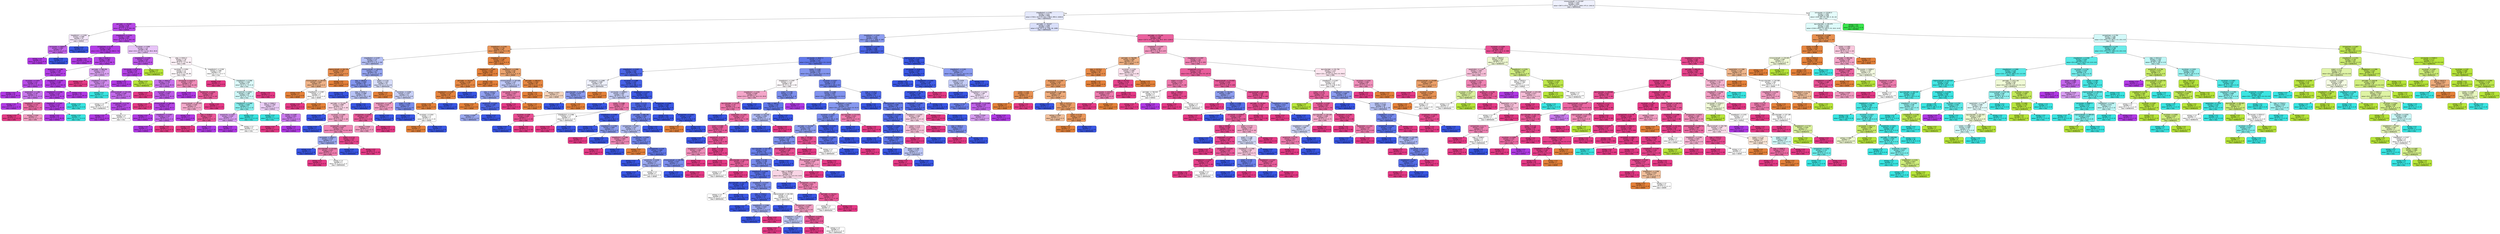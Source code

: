 digraph Tree {
node [shape=box, style="filled, rounded", color="black", fontname="helvetica"] ;
edge [fontname="helvetica"] ;
0 [label="minoraxislength <= 210.587\nentropy = 2.643\nsamples = 4262\nvalue = [947.0, 673.0, 257.0, 825.0, 1790.0, 971.0, 1342.0]\nclass = DERMASON", fillcolor="#eff1fd"] ;
1 [label="shapefactor3 <= 0.561\nentropy = 2.011\nsamples = 3056\nvalue = [729.0, 44.0, 0.0, 23.0, 1790.0, 955.0, 1328.0]\nclass = DERMASON", fillcolor="#e5e9fc"] ;
0 -> 1 [labeldistance=2.5, labelangle=45, headlabel="True"] ;
2 [label="perimeter <= 746.897\nentropy = 0.46\nsamples = 631\nvalue = [0, 4, 0, 13, 8, 929, 43]\nclass = HOROZ", fillcolor="#b747e7"] ;
1 -> 2 ;
3 [label="shapefactor1 <= 0.009\nentropy = 0.998\nsamples = 10\nvalue = [0, 0, 0, 0, 8, 9, 0]\nclass = HOROZ", fillcolor="#f6e9fc"] ;
2 -> 3 ;
4 [label="convexarea <= 36963.5\nentropy = 0.684\nsamples = 8\nvalue = [0, 0, 0, 0, 2, 9, 0]\nclass = HOROZ", fillcolor="#c265eb"] ;
3 -> 4 ;
5 [label="entropy = 0.0\nsamples = 6\nvalue = [0, 0, 0, 0, 0, 9, 0]\nclass = HOROZ", fillcolor="#b139e5"] ;
4 -> 5 ;
6 [label="entropy = 0.0\nsamples = 2\nvalue = [0, 0, 0, 0, 2, 0, 0]\nclass = DERMASON", fillcolor="#3956e5"] ;
4 -> 6 ;
7 [label="entropy = 0.0\nsamples = 2\nvalue = [0, 0, 0, 0, 6, 0, 0]\nclass = DERMASON", fillcolor="#3956e5"] ;
3 -> 7 ;
8 [label="shapefactor3 <= 0.533\nentropy = 0.399\nsamples = 621\nvalue = [0, 4, 0, 13, 0, 920, 43]\nclass = HOROZ", fillcolor="#b646e7"] ;
2 -> 8 ;
9 [label="compactness <= 0.707\nentropy = 0.139\nsamples = 563\nvalue = [0.0, 1.0, 0.0, 6.0, 0.0, 864.0, 7.0]\nclass = HOROZ", fillcolor="#b23ce5"] ;
8 -> 9 ;
10 [label="entropy = 0.0\nsamples = 410\nvalue = [0, 0, 0, 0, 0, 626, 0]\nclass = HOROZ", fillcolor="#b139e5"] ;
9 -> 10 ;
11 [label="area <= 62467.5\nentropy = 0.382\nsamples = 153\nvalue = [0, 1, 0, 6, 0, 238, 7]\nclass = HOROZ", fillcolor="#b544e6"] ;
9 -> 11 ;
12 [label="aspectration <= 1.892\nentropy = 0.196\nsamples = 142\nvalue = [0, 0, 0, 2, 0, 227, 4]\nclass = HOROZ", fillcolor="#b33ee6"] ;
11 -> 12 ;
13 [label="roundness <= 0.823\nentropy = 0.42\nsamples = 31\nvalue = [0, 0, 0, 0, 0, 43, 4]\nclass = HOROZ", fillcolor="#b84be7"] ;
12 -> 13 ;
14 [label="entropy = 0.0\nsamples = 20\nvalue = [0, 0, 0, 0, 0, 30, 0]\nclass = HOROZ", fillcolor="#b139e5"] ;
13 -> 14 ;
15 [label="aspectration <= 1.882\nentropy = 0.787\nsamples = 11\nvalue = [0, 0, 0, 0, 0, 13, 4]\nclass = HOROZ", fillcolor="#c976ed"] ;
13 -> 15 ;
16 [label="entropy = 0.0\nsamples = 7\nvalue = [0, 0, 0, 0, 0, 12, 0]\nclass = HOROZ", fillcolor="#b139e5"] ;
15 -> 16 ;
17 [label="shapefactor1 <= 0.007\nentropy = 0.722\nsamples = 4\nvalue = [0, 0, 0, 0, 0, 1, 4]\nclass = SIRA", fillcolor="#ec6aa4"] ;
15 -> 17 ;
18 [label="entropy = 0.0\nsamples = 2\nvalue = [0, 0, 0, 0, 0, 0, 2]\nclass = SIRA", fillcolor="#e53986"] ;
17 -> 18 ;
19 [label="entropy = 0.918\nsamples = 2\nvalue = [0, 0, 0, 0, 0, 1, 2]\nclass = SIRA", fillcolor="#f29cc2"] ;
17 -> 19 ;
20 [label="shapefactor1 <= 0.007\nentropy = 0.086\nsamples = 111\nvalue = [0, 0, 0, 2, 0, 184, 0]\nclass = HOROZ", fillcolor="#b23be5"] ;
12 -> 20 ;
21 [label="shapefactor4 <= 0.998\nentropy = 0.222\nsamples = 33\nvalue = [0, 0, 0, 2, 0, 54, 0]\nclass = HOROZ", fillcolor="#b440e6"] ;
20 -> 21 ;
22 [label="shapefactor1 <= 0.007\nentropy = 0.131\nsamples = 32\nvalue = [0, 0, 0, 1, 0, 54, 0]\nclass = HOROZ", fillcolor="#b23de5"] ;
21 -> 22 ;
23 [label="entropy = 0.0\nsamples = 31\nvalue = [0, 0, 0, 0, 0, 54, 0]\nclass = HOROZ", fillcolor="#b139e5"] ;
22 -> 23 ;
24 [label="entropy = 0.0\nsamples = 1\nvalue = [0, 0, 0, 1, 0, 0, 0]\nclass = CALI", fillcolor="#39e5e2"] ;
22 -> 24 ;
25 [label="entropy = 0.0\nsamples = 1\nvalue = [0, 0, 0, 1, 0, 0, 0]\nclass = CALI", fillcolor="#39e5e2"] ;
21 -> 25 ;
26 [label="entropy = 0.0\nsamples = 78\nvalue = [0, 0, 0, 0, 0, 130, 0]\nclass = HOROZ", fillcolor="#b139e5"] ;
20 -> 26 ;
27 [label="perimeter <= 989.056\nentropy = 1.574\nsamples = 11\nvalue = [0, 1, 0, 4, 0, 11, 3]\nclass = HOROZ", fillcolor="#dba3f3"] ;
11 -> 27 ;
28 [label="entropy = 0.0\nsamples = 1\nvalue = [0, 0, 0, 0, 0, 0, 3]\nclass = SIRA", fillcolor="#e53986"] ;
27 -> 28 ;
29 [label="shapefactor2 <= 0.001\nentropy = 1.122\nsamples = 10\nvalue = [0, 1, 0, 4, 0, 11, 0]\nclass = HOROZ", fillcolor="#d28cf0"] ;
27 -> 29 ;
30 [label="entropy = 0.0\nsamples = 1\nvalue = [0, 0, 0, 2, 0, 0, 0]\nclass = CALI", fillcolor="#39e5e2"] ;
29 -> 30 ;
31 [label="minoraxislength <= 204.009\nentropy = 0.946\nsamples = 9\nvalue = [0, 1, 0, 2, 0, 11, 0]\nclass = HOROZ", fillcolor="#c46bec"] ;
29 -> 31 ;
32 [label="entropy = 1.0\nsamples = 2\nvalue = [0, 1, 0, 1, 0, 0, 0]\nclass = BARBUNYA", fillcolor="#ffffff"] ;
31 -> 32 ;
33 [label="compactness <= 0.716\nentropy = 0.414\nsamples = 7\nvalue = [0, 0, 0, 1, 0, 11, 0]\nclass = HOROZ", fillcolor="#b84be7"] ;
31 -> 33 ;
34 [label="entropy = 0.0\nsamples = 5\nvalue = [0, 0, 0, 0, 0, 10, 0]\nclass = HOROZ", fillcolor="#b139e5"] ;
33 -> 34 ;
35 [label="entropy = 1.0\nsamples = 2\nvalue = [0, 0, 0, 1, 0, 1, 0]\nclass = CALI", fillcolor="#ffffff"] ;
33 -> 35 ;
36 [label="roundness <= 0.808\nentropy = 1.42\nsamples = 58\nvalue = [0.0, 3.0, 0.0, 7.0, 0.0, 56.0, 36.0]\nclass = HOROZ", fillcolor="#e7c3f7"] ;
8 -> 36 ;
37 [label="shapefactor4 <= 0.997\nentropy = 0.516\nsamples = 16\nvalue = [0, 3, 0, 0, 0, 23, 0]\nclass = HOROZ", fillcolor="#bb53e8"] ;
36 -> 37 ;
38 [label="convexarea <= 61727.0\nentropy = 0.25\nsamples = 15\nvalue = [0, 1, 0, 0, 0, 23, 0]\nclass = HOROZ", fillcolor="#b442e6"] ;
37 -> 38 ;
39 [label="entropy = 0.0\nsamples = 14\nvalue = [0, 0, 0, 0, 0, 23, 0]\nclass = HOROZ", fillcolor="#b139e5"] ;
38 -> 39 ;
40 [label="entropy = 0.0\nsamples = 1\nvalue = [0, 1, 0, 0, 0, 0, 0]\nclass = BARBUNYA", fillcolor="#b7e539"] ;
38 -> 40 ;
41 [label="entropy = 0.0\nsamples = 1\nvalue = [0, 2, 0, 0, 0, 0, 0]\nclass = BARBUNYA", fillcolor="#b7e539"] ;
37 -> 41 ;
42 [label="area <= 53541.0\nentropy = 1.35\nsamples = 42\nvalue = [0, 0, 0, 7, 0, 33, 36]\nclass = SIRA", fillcolor="#fdf1f7"] ;
36 -> 42 ;
43 [label="roundness <= 0.834\nentropy = 1.0\nsamples = 28\nvalue = [0, 0, 0, 0, 0, 28, 29]\nclass = SIRA", fillcolor="#fef8fb"] ;
42 -> 43 ;
44 [label="area <= 40632.5\nentropy = 0.755\nsamples = 12\nvalue = [0, 0, 0, 0, 0, 18, 5]\nclass = HOROZ", fillcolor="#c770ec"] ;
43 -> 44 ;
45 [label="entropy = 0.0\nsamples = 1\nvalue = [0, 0, 0, 0, 0, 0, 2]\nclass = SIRA", fillcolor="#e53986"] ;
44 -> 45 ;
46 [label="roundness <= 0.81\nentropy = 0.592\nsamples = 11\nvalue = [0, 0, 0, 0, 0, 18, 3]\nclass = HOROZ", fillcolor="#be5ae9"] ;
44 -> 46 ;
47 [label="entropy = 0.0\nsamples = 1\nvalue = [0, 0, 0, 0, 0, 0, 2]\nclass = SIRA", fillcolor="#e53986"] ;
46 -> 47 ;
48 [label="minoraxislength <= 188.065\nentropy = 0.297\nsamples = 10\nvalue = [0, 0, 0, 0, 0, 18, 1]\nclass = HOROZ", fillcolor="#b544e6"] ;
46 -> 48 ;
49 [label="entropy = 0.0\nsamples = 7\nvalue = [0, 0, 0, 0, 0, 14, 0]\nclass = HOROZ", fillcolor="#b139e5"] ;
48 -> 49 ;
50 [label="shapefactor1 <= 0.007\nentropy = 0.722\nsamples = 3\nvalue = [0, 0, 0, 0, 0, 4, 1]\nclass = HOROZ", fillcolor="#c46aec"] ;
48 -> 50 ;
51 [label="entropy = 0.0\nsamples = 2\nvalue = [0, 0, 0, 0, 0, 4, 0]\nclass = HOROZ", fillcolor="#b139e5"] ;
50 -> 51 ;
52 [label="entropy = 0.0\nsamples = 1\nvalue = [0, 0, 0, 0, 0, 0, 1]\nclass = SIRA", fillcolor="#e53986"] ;
50 -> 52 ;
53 [label="convexarea <= 42221.5\nentropy = 0.874\nsamples = 16\nvalue = [0, 0, 0, 0, 0, 10, 24]\nclass = SIRA", fillcolor="#f08bb8"] ;
43 -> 53 ;
54 [label="entropy = 0.0\nsamples = 3\nvalue = [0, 0, 0, 0, 0, 6, 0]\nclass = HOROZ", fillcolor="#b139e5"] ;
53 -> 54 ;
55 [label="eccentricity <= 0.828\nentropy = 0.592\nsamples = 13\nvalue = [0, 0, 0, 0, 0, 4, 24]\nclass = SIRA", fillcolor="#e95a9a"] ;
53 -> 55 ;
56 [label="minoraxislength <= 183.203\nentropy = 0.946\nsamples = 6\nvalue = [0, 0, 0, 0, 0, 4, 7]\nclass = SIRA", fillcolor="#f4aacb"] ;
55 -> 56 ;
57 [label="entropy = 0.0\nsamples = 1\nvalue = [0, 0, 0, 0, 0, 3, 0]\nclass = HOROZ", fillcolor="#b139e5"] ;
56 -> 57 ;
58 [label="area <= 52494.5\nentropy = 0.544\nsamples = 5\nvalue = [0, 0, 0, 0, 0, 1, 7]\nclass = SIRA", fillcolor="#e95597"] ;
56 -> 58 ;
59 [label="entropy = 0.0\nsamples = 4\nvalue = [0, 0, 0, 0, 0, 0, 7]\nclass = SIRA", fillcolor="#e53986"] ;
58 -> 59 ;
60 [label="entropy = 0.0\nsamples = 1\nvalue = [0, 0, 0, 0, 0, 1, 0]\nclass = HOROZ", fillcolor="#b139e5"] ;
58 -> 60 ;
61 [label="entropy = 0.0\nsamples = 7\nvalue = [0, 0, 0, 0, 0, 0, 17]\nclass = SIRA", fillcolor="#e53986"] ;
55 -> 61 ;
62 [label="shapefactor3 <= 0.538\nentropy = 1.568\nsamples = 14\nvalue = [0, 0, 0, 7, 0, 5, 7]\nclass = CALI", fillcolor="#ffffff"] ;
42 -> 62 ;
63 [label="entropy = 0.0\nsamples = 2\nvalue = [0, 0, 0, 0, 0, 0, 3]\nclass = SIRA", fillcolor="#e53986"] ;
62 -> 63 ;
64 [label="shapefactor4 <= 0.996\nentropy = 1.546\nsamples = 12\nvalue = [0, 0, 0, 7, 0, 5, 4]\nclass = CALI", fillcolor="#dbfafa"] ;
62 -> 64 ;
65 [label="eccentricity <= 0.833\nentropy = 1.296\nsamples = 10\nvalue = [0, 0, 0, 7, 0, 5, 1]\nclass = CALI", fillcolor="#cef8f8"] ;
64 -> 65 ;
66 [label="shapefactor4 <= 0.989\nentropy = 0.863\nsamples = 5\nvalue = [0, 0, 0, 5, 0, 2, 0]\nclass = CALI", fillcolor="#88efee"] ;
65 -> 66 ;
67 [label="eccentricity <= 0.827\nentropy = 0.918\nsamples = 3\nvalue = [0, 0, 0, 1, 0, 2, 0]\nclass = HOROZ", fillcolor="#d89cf2"] ;
66 -> 67 ;
68 [label="entropy = 0.0\nsamples = 1\nvalue = [0, 0, 0, 0, 0, 1, 0]\nclass = HOROZ", fillcolor="#b139e5"] ;
67 -> 68 ;
69 [label="entropy = 1.0\nsamples = 2\nvalue = [0, 0, 0, 1, 0, 1, 0]\nclass = CALI", fillcolor="#ffffff"] ;
67 -> 69 ;
70 [label="entropy = 0.0\nsamples = 2\nvalue = [0, 0, 0, 4, 0, 0, 0]\nclass = CALI", fillcolor="#39e5e2"] ;
66 -> 70 ;
71 [label="area <= 53684.0\nentropy = 1.459\nsamples = 5\nvalue = [0, 0, 0, 2, 0, 3, 1]\nclass = HOROZ", fillcolor="#eccef8"] ;
65 -> 71 ;
72 [label="entropy = 0.0\nsamples = 1\nvalue = [0, 0, 0, 2, 0, 0, 0]\nclass = CALI", fillcolor="#39e5e2"] ;
71 -> 72 ;
73 [label="solidity <= 0.987\nentropy = 0.811\nsamples = 4\nvalue = [0, 0, 0, 0, 0, 3, 1]\nclass = HOROZ", fillcolor="#cb7bee"] ;
71 -> 73 ;
74 [label="entropy = 0.0\nsamples = 1\nvalue = [0, 0, 0, 0, 0, 0, 1]\nclass = SIRA", fillcolor="#e53986"] ;
73 -> 74 ;
75 [label="entropy = 0.0\nsamples = 3\nvalue = [0, 0, 0, 0, 0, 3, 0]\nclass = HOROZ", fillcolor="#b139e5"] ;
73 -> 75 ;
76 [label="entropy = 0.0\nsamples = 2\nvalue = [0, 0, 0, 0, 0, 0, 3]\nclass = SIRA", fillcolor="#e53986"] ;
64 -> 76 ;
77 [label="perimeter <= 745.827\nentropy = 1.636\nsamples = 2425\nvalue = [729, 40, 0, 10, 1782, 26, 1285]\nclass = DERMASON", fillcolor="#d9dffa"] ;
1 -> 77 ;
78 [label="shapefactor1 <= 0.007\nentropy = 1.145\nsamples = 1539\nvalue = [622, 0, 0, 0, 1698, 8, 149]\nclass = DERMASON", fillcolor="#8c9df0"] ;
77 -> 78 ;
79 [label="shapefactor2 <= 0.002\nentropy = 0.706\nsamples = 443\nvalue = [608, 0, 0, 0, 70, 0, 29]\nclass = SEKER", fillcolor="#e99558"] ;
78 -> 79 ;
80 [label="shapefactor1 <= 0.007\nentropy = 1.47\nsamples = 71\nvalue = [25, 0, 0, 0, 57, 0, 26]\nclass = DERMASON", fillcolor="#b4bff5"] ;
79 -> 80 ;
81 [label="majoraxislength <= 261.744\nentropy = 0.454\nsamples = 17\nvalue = [19, 0, 0, 0, 0, 0, 2]\nclass = SEKER", fillcolor="#e88e4e"] ;
80 -> 81 ;
82 [label="minoraxislength <= 194.542\nentropy = 0.863\nsamples = 6\nvalue = [5, 0, 0, 0, 0, 0, 2]\nclass = SEKER", fillcolor="#efb388"] ;
81 -> 82 ;
83 [label="entropy = 0.0\nsamples = 2\nvalue = [3, 0, 0, 0, 0, 0, 0]\nclass = SEKER", fillcolor="#e58139"] ;
82 -> 83 ;
84 [label="shapefactor4 <= 0.997\nentropy = 1.0\nsamples = 4\nvalue = [2, 0, 0, 0, 0, 0, 2]\nclass = SEKER", fillcolor="#ffffff"] ;
82 -> 84 ;
85 [label="entropy = 0.0\nsamples = 2\nvalue = [0, 0, 0, 0, 0, 0, 2]\nclass = SIRA", fillcolor="#e53986"] ;
84 -> 85 ;
86 [label="entropy = 0.0\nsamples = 2\nvalue = [2, 0, 0, 0, 0, 0, 0]\nclass = SEKER", fillcolor="#e58139"] ;
84 -> 86 ;
87 [label="entropy = 0.0\nsamples = 11\nvalue = [14, 0, 0, 0, 0, 0, 0]\nclass = SEKER", fillcolor="#e58139"] ;
81 -> 87 ;
88 [label="minoraxislength <= 189.611\nentropy = 1.178\nsamples = 54\nvalue = [6, 0, 0, 0, 57, 0, 24]\nclass = DERMASON", fillcolor="#97a6f1"] ;
80 -> 88 ;
89 [label="area <= 38026.0\nentropy = 0.845\nsamples = 39\nvalue = [0, 0, 0, 0, 48, 0, 18]\nclass = DERMASON", fillcolor="#8395ef"] ;
88 -> 89 ;
90 [label="entropy = 0.0\nsamples = 8\nvalue = [0, 0, 0, 0, 20, 0, 0]\nclass = DERMASON", fillcolor="#3956e5"] ;
89 -> 90 ;
91 [label="area <= 39781.5\nentropy = 0.966\nsamples = 31\nvalue = [0, 0, 0, 0, 28, 0, 18]\nclass = DERMASON", fillcolor="#b8c3f6"] ;
89 -> 91 ;
92 [label="perimeter <= 721.691\nentropy = 0.989\nsamples = 21\nvalue = [0, 0, 0, 0, 14, 0, 18]\nclass = SIRA", fillcolor="#f9d3e4"] ;
91 -> 92 ;
93 [label="entropy = 0.0\nsamples = 3\nvalue = [0, 0, 0, 0, 4, 0, 0]\nclass = DERMASON", fillcolor="#3956e5"] ;
92 -> 93 ;
94 [label="roundness <= 0.889\nentropy = 0.94\nsamples = 18\nvalue = [0, 0, 0, 0, 10, 0, 18]\nclass = SIRA", fillcolor="#f3a7c9"] ;
92 -> 94 ;
95 [label="entropy = 0.0\nsamples = 2\nvalue = [0, 0, 0, 0, 3, 0, 0]\nclass = DERMASON", fillcolor="#3956e5"] ;
94 -> 95 ;
96 [label="compactness <= 0.835\nentropy = 0.855\nsamples = 16\nvalue = [0.0, 0.0, 0.0, 0.0, 7.0, 0.0, 18.0]\nclass = SIRA", fillcolor="#ef86b5"] ;
94 -> 96 ;
97 [label="convexarea <= 39942.5\nentropy = 0.918\nsamples = 6\nvalue = [0, 0, 0, 0, 6, 0, 3]\nclass = DERMASON", fillcolor="#9caaf2"] ;
96 -> 97 ;
98 [label="entropy = 0.0\nsamples = 3\nvalue = [0, 0, 0, 0, 5, 0, 0]\nclass = DERMASON", fillcolor="#3956e5"] ;
97 -> 98 ;
99 [label="equivdiameter <= 224.644\nentropy = 0.811\nsamples = 3\nvalue = [0, 0, 0, 0, 1, 0, 3]\nclass = SIRA", fillcolor="#ee7bae"] ;
97 -> 99 ;
100 [label="entropy = 0.0\nsamples = 1\nvalue = [0, 0, 0, 0, 0, 0, 2]\nclass = SIRA", fillcolor="#e53986"] ;
99 -> 100 ;
101 [label="entropy = 1.0\nsamples = 2\nvalue = [0, 0, 0, 0, 1, 0, 1]\nclass = DERMASON", fillcolor="#ffffff"] ;
99 -> 101 ;
102 [label="extent <= 0.713\nentropy = 0.337\nsamples = 10\nvalue = [0, 0, 0, 0, 1, 0, 15]\nclass = SIRA", fillcolor="#e7468e"] ;
96 -> 102 ;
103 [label="entropy = 0.0\nsamples = 1\nvalue = [0, 0, 0, 0, 1, 0, 0]\nclass = DERMASON", fillcolor="#3956e5"] ;
102 -> 103 ;
104 [label="entropy = 0.0\nsamples = 9\nvalue = [0, 0, 0, 0, 0, 0, 15]\nclass = SIRA", fillcolor="#e53986"] ;
102 -> 104 ;
105 [label="entropy = 0.0\nsamples = 10\nvalue = [0, 0, 0, 0, 14, 0, 0]\nclass = DERMASON", fillcolor="#3956e5"] ;
91 -> 105 ;
106 [label="extent <= 0.743\nentropy = 1.557\nsamples = 15\nvalue = [6, 0, 0, 0, 9, 0, 6]\nclass = DERMASON", fillcolor="#d7ddfa"] ;
88 -> 106 ;
107 [label="entropy = 0.0\nsamples = 2\nvalue = [4, 0, 0, 0, 0, 0, 0]\nclass = SEKER", fillcolor="#e58139"] ;
106 -> 107 ;
108 [label="roundness <= 0.936\nentropy = 1.379\nsamples = 13\nvalue = [2, 0, 0, 0, 9, 0, 6]\nclass = DERMASON", fillcolor="#c9d1f8"] ;
106 -> 108 ;
109 [label="aspectration <= 1.416\nentropy = 0.918\nsamples = 7\nvalue = [0, 0, 0, 0, 3, 0, 6]\nclass = SIRA", fillcolor="#f29cc2"] ;
108 -> 109 ;
110 [label="compactness <= 0.844\nentropy = 0.592\nsamples = 6\nvalue = [0, 0, 0, 0, 1, 0, 6]\nclass = SIRA", fillcolor="#e95a9a"] ;
109 -> 110 ;
111 [label="entropy = 0.918\nsamples = 2\nvalue = [0, 0, 0, 0, 1, 0, 2]\nclass = SIRA", fillcolor="#f29cc2"] ;
110 -> 111 ;
112 [label="entropy = 0.0\nsamples = 4\nvalue = [0, 0, 0, 0, 0, 0, 4]\nclass = SIRA", fillcolor="#e53986"] ;
110 -> 112 ;
113 [label="entropy = 0.0\nsamples = 1\nvalue = [0, 0, 0, 0, 2, 0, 0]\nclass = DERMASON", fillcolor="#3956e5"] ;
109 -> 113 ;
114 [label="extent <= 0.766\nentropy = 0.811\nsamples = 6\nvalue = [2, 0, 0, 0, 6, 0, 0]\nclass = DERMASON", fillcolor="#7b8eee"] ;
108 -> 114 ;
115 [label="entropy = 0.0\nsamples = 2\nvalue = [0, 0, 0, 0, 4, 0, 0]\nclass = DERMASON", fillcolor="#3956e5"] ;
114 -> 115 ;
116 [label="roundness <= 0.944\nentropy = 1.0\nsamples = 4\nvalue = [2, 0, 0, 0, 2, 0, 0]\nclass = SEKER", fillcolor="#ffffff"] ;
114 -> 116 ;
117 [label="entropy = 0.0\nsamples = 2\nvalue = [2, 0, 0, 0, 0, 0, 0]\nclass = SEKER", fillcolor="#e58139"] ;
116 -> 117 ;
118 [label="entropy = 0.0\nsamples = 2\nvalue = [0, 0, 0, 0, 2, 0, 0]\nclass = DERMASON", fillcolor="#3956e5"] ;
116 -> 118 ;
119 [label="shapefactor1 <= 0.007\nentropy = 0.196\nsamples = 372\nvalue = [583, 0, 0, 0, 13, 0, 3]\nclass = SEKER", fillcolor="#e6843e"] ;
79 -> 119 ;
120 [label="shapefactor4 <= 0.997\nentropy = 0.035\nsamples = 334\nvalue = [535, 0, 0, 0, 2, 0, 0]\nclass = SEKER", fillcolor="#e5813a"] ;
119 -> 120 ;
121 [label="perimeter <= 744.007\nentropy = 0.292\nsamples = 27\nvalue = [37, 0, 0, 0, 2, 0, 0]\nclass = SEKER", fillcolor="#e68844"] ;
120 -> 121 ;
122 [label="shapefactor4 <= 0.997\nentropy = 0.176\nsamples = 26\nvalue = [37, 0, 0, 0, 1, 0, 0]\nclass = SEKER", fillcolor="#e6843e"] ;
121 -> 122 ;
123 [label="entropy = 0.0\nsamples = 25\nvalue = [37, 0, 0, 0, 0, 0, 0]\nclass = SEKER", fillcolor="#e58139"] ;
122 -> 123 ;
124 [label="entropy = 0.0\nsamples = 1\nvalue = [0, 0, 0, 0, 1, 0, 0]\nclass = DERMASON", fillcolor="#3956e5"] ;
122 -> 124 ;
125 [label="entropy = 0.0\nsamples = 1\nvalue = [0, 0, 0, 0, 1, 0, 0]\nclass = DERMASON", fillcolor="#3956e5"] ;
121 -> 125 ;
126 [label="entropy = 0.0\nsamples = 307\nvalue = [498, 0, 0, 0, 0, 0, 0]\nclass = SEKER", fillcolor="#e58139"] ;
120 -> 126 ;
127 [label="shapefactor4 <= 0.998\nentropy = 0.94\nsamples = 38\nvalue = [48, 0, 0, 0, 11, 0, 3]\nclass = SEKER", fillcolor="#eca46f"] ;
119 -> 127 ;
128 [label="minoraxislength <= 187.636\nentropy = 1.447\nsamples = 12\nvalue = [5, 0, 0, 0, 9, 0, 3]\nclass = DERMASON", fillcolor="#bdc7f6"] ;
127 -> 128 ;
129 [label="area <= 32916.5\nentropy = 0.89\nsamples = 9\nvalue = [4, 0, 0, 0, 9, 0, 0]\nclass = DERMASON", fillcolor="#91a1f1"] ;
128 -> 129 ;
130 [label="entropy = 0.0\nsamples = 2\nvalue = [3, 0, 0, 0, 0, 0, 0]\nclass = SEKER", fillcolor="#e58139"] ;
129 -> 130 ;
131 [label="eccentricity <= 0.621\nentropy = 0.469\nsamples = 7\nvalue = [1, 0, 0, 0, 9, 0, 0]\nclass = DERMASON", fillcolor="#4f69e8"] ;
129 -> 131 ;
132 [label="entropy = 0.918\nsamples = 2\nvalue = [1, 0, 0, 0, 2, 0, 0]\nclass = DERMASON", fillcolor="#9caaf2"] ;
131 -> 132 ;
133 [label="entropy = 0.0\nsamples = 5\nvalue = [0, 0, 0, 0, 7, 0, 0]\nclass = DERMASON", fillcolor="#3956e5"] ;
131 -> 133 ;
134 [label="convexarea <= 37382.0\nentropy = 0.811\nsamples = 3\nvalue = [1, 0, 0, 0, 0, 0, 3]\nclass = SIRA", fillcolor="#ee7bae"] ;
128 -> 134 ;
135 [label="entropy = 0.0\nsamples = 2\nvalue = [0, 0, 0, 0, 0, 0, 3]\nclass = SIRA", fillcolor="#e53986"] ;
134 -> 135 ;
136 [label="entropy = 0.0\nsamples = 1\nvalue = [1, 0, 0, 0, 0, 0, 0]\nclass = SEKER", fillcolor="#e58139"] ;
134 -> 136 ;
137 [label="perimeter <= 698.613\nentropy = 0.262\nsamples = 26\nvalue = [43, 0, 0, 0, 2, 0, 0]\nclass = SEKER", fillcolor="#e68742"] ;
127 -> 137 ;
138 [label="entropy = 0.0\nsamples = 24\nvalue = [40, 0, 0, 0, 0, 0, 0]\nclass = SEKER", fillcolor="#e58139"] ;
137 -> 138 ;
139 [label="entropy = 0.971\nsamples = 2\nvalue = [3, 0, 0, 0, 2, 0, 0]\nclass = SEKER", fillcolor="#f6d5bd"] ;
137 -> 139 ;
140 [label="shapefactor1 <= 0.008\nentropy = 0.465\nsamples = 1096\nvalue = [14, 0, 0, 0, 1628, 8, 120]\nclass = DERMASON", fillcolor="#4a65e7"] ;
78 -> 140 ;
141 [label="convexarea <= 36407.5\nentropy = 0.774\nsamples = 470\nvalue = [14.0, 0.0, 0.0, 0.0, 629.0, 3.0, 114.0]\nclass = DERMASON", fillcolor="#6178ea"] ;
140 -> 141 ;
142 [label="shapefactor1 <= 0.007\nentropy = 0.501\nsamples = 258\nvalue = [14, 0, 0, 0, 378, 0, 21]\nclass = DERMASON", fillcolor="#4b65e7"] ;
141 -> 142 ;
143 [label="compactness <= 0.885\nentropy = 0.999\nsamples = 16\nvalue = [11, 0, 0, 0, 12, 0, 0]\nclass = DERMASON", fillcolor="#eff1fd"] ;
142 -> 143 ;
144 [label="equivdiameter <= 213.897\nentropy = 0.874\nsamples = 11\nvalue = [5, 0, 0, 0, 12, 0, 0]\nclass = DERMASON", fillcolor="#8b9cf0"] ;
143 -> 144 ;
145 [label="entropy = 0.0\nsamples = 9\nvalue = [0, 0, 0, 0, 12, 0, 0]\nclass = DERMASON", fillcolor="#3956e5"] ;
144 -> 145 ;
146 [label="entropy = 0.0\nsamples = 2\nvalue = [5, 0, 0, 0, 0, 0, 0]\nclass = SEKER", fillcolor="#e58139"] ;
144 -> 146 ;
147 [label="entropy = 0.0\nsamples = 5\nvalue = [6, 0, 0, 0, 0, 0, 0]\nclass = SEKER", fillcolor="#e58139"] ;
143 -> 147 ;
148 [label="roundness <= 0.888\nentropy = 0.367\nsamples = 242\nvalue = [3, 0, 0, 0, 366, 0, 21]\nclass = DERMASON", fillcolor="#4661e7"] ;
142 -> 148 ;
149 [label="convexarea <= 34689.5\nentropy = 0.981\nsamples = 18\nvalue = [0, 0, 0, 0, 18, 0, 13]\nclass = DERMASON", fillcolor="#c8d0f8"] ;
148 -> 149 ;
150 [label="entropy = 0.0\nsamples = 7\nvalue = [0, 0, 0, 0, 14, 0, 0]\nclass = DERMASON", fillcolor="#3956e5"] ;
149 -> 150 ;
151 [label="solidity <= 0.986\nentropy = 0.787\nsamples = 11\nvalue = [0, 0, 0, 0, 4, 0, 13]\nclass = SIRA", fillcolor="#ed76ab"] ;
149 -> 151 ;
152 [label="roundness <= 0.86\nentropy = 0.439\nsamples = 7\nvalue = [0, 0, 0, 0, 1, 0, 10]\nclass = SIRA", fillcolor="#e84d92"] ;
151 -> 152 ;
153 [label="entropy = 0.0\nsamples = 1\nvalue = [0, 0, 0, 0, 1, 0, 0]\nclass = DERMASON", fillcolor="#3956e5"] ;
152 -> 153 ;
154 [label="entropy = 0.0\nsamples = 6\nvalue = [0, 0, 0, 0, 0, 0, 10]\nclass = SIRA", fillcolor="#e53986"] ;
152 -> 154 ;
155 [label="shapefactor4 <= 0.996\nentropy = 1.0\nsamples = 4\nvalue = [0, 0, 0, 0, 3, 0, 3]\nclass = DERMASON", fillcolor="#ffffff"] ;
151 -> 155 ;
156 [label="entropy = 0.0\nsamples = 2\nvalue = [0, 0, 0, 0, 0, 0, 3]\nclass = SIRA", fillcolor="#e53986"] ;
155 -> 156 ;
157 [label="entropy = 0.0\nsamples = 2\nvalue = [0, 0, 0, 0, 3, 0, 0]\nclass = DERMASON", fillcolor="#3956e5"] ;
155 -> 157 ;
158 [label="shapefactor1 <= 0.007\nentropy = 0.223\nsamples = 224\nvalue = [3, 0, 0, 0, 348, 0, 8]\nclass = DERMASON", fillcolor="#3f5be6"] ;
148 -> 158 ;
159 [label="extent <= 0.775\nentropy = 0.553\nsamples = 59\nvalue = [2, 0, 0, 0, 87, 0, 8]\nclass = DERMASON", fillcolor="#4f69e8"] ;
158 -> 159 ;
160 [label="shapefactor4 <= 0.999\nentropy = 0.211\nsamples = 34\nvalue = [0, 0, 0, 0, 58, 0, 2]\nclass = DERMASON", fillcolor="#405ce6"] ;
159 -> 160 ;
161 [label="entropy = 0.0\nsamples = 31\nvalue = [0, 0, 0, 0, 53, 0, 0]\nclass = DERMASON", fillcolor="#3956e5"] ;
160 -> 161 ;
162 [label="shapefactor4 <= 0.999\nentropy = 0.863\nsamples = 3\nvalue = [0, 0, 0, 0, 5, 0, 2]\nclass = DERMASON", fillcolor="#889aef"] ;
160 -> 162 ;
163 [label="entropy = 0.0\nsamples = 1\nvalue = [0, 0, 0, 0, 0, 0, 2]\nclass = SIRA", fillcolor="#e53986"] ;
162 -> 163 ;
164 [label="entropy = 0.0\nsamples = 2\nvalue = [0, 0, 0, 0, 5, 0, 0]\nclass = DERMASON", fillcolor="#3956e5"] ;
162 -> 164 ;
165 [label="perimeter <= 688.196\nentropy = 0.929\nsamples = 25\nvalue = [2, 0, 0, 0, 29, 0, 6]\nclass = DERMASON", fillcolor="#6c82ec"] ;
159 -> 165 ;
166 [label="compactness <= 0.853\nentropy = 1.324\nsamples = 14\nvalue = [2, 0, 0, 0, 11, 0, 6]\nclass = DERMASON", fillcolor="#b3bef5"] ;
165 -> 166 ;
167 [label="shapefactor4 <= 0.998\nentropy = 0.863\nsamples = 4\nvalue = [0, 0, 0, 0, 2, 0, 5]\nclass = SIRA", fillcolor="#ef88b6"] ;
166 -> 167 ;
168 [label="entropy = 0.0\nsamples = 2\nvalue = [0, 0, 0, 0, 0, 0, 5]\nclass = SIRA", fillcolor="#e53986"] ;
167 -> 168 ;
169 [label="entropy = 0.0\nsamples = 2\nvalue = [0, 0, 0, 0, 2, 0, 0]\nclass = DERMASON", fillcolor="#3956e5"] ;
167 -> 169 ;
170 [label="compactness <= 0.855\nentropy = 1.041\nsamples = 10\nvalue = [2, 0, 0, 0, 9, 0, 1]\nclass = DERMASON", fillcolor="#7489ed"] ;
166 -> 170 ;
171 [label="entropy = 0.0\nsamples = 1\nvalue = [1, 0, 0, 0, 0, 0, 0]\nclass = SEKER", fillcolor="#e58139"] ;
170 -> 171 ;
172 [label="compactness <= 0.87\nentropy = 0.866\nsamples = 9\nvalue = [1, 0, 0, 0, 9, 0, 1]\nclass = DERMASON", fillcolor="#6178ea"] ;
170 -> 172 ;
173 [label="entropy = 0.0\nsamples = 5\nvalue = [0, 0, 0, 0, 6, 0, 0]\nclass = DERMASON", fillcolor="#3956e5"] ;
172 -> 173 ;
174 [label="eccentricity <= 0.636\nentropy = 1.371\nsamples = 4\nvalue = [1, 0, 0, 0, 3, 0, 1]\nclass = DERMASON", fillcolor="#9caaf2"] ;
172 -> 174 ;
175 [label="entropy = 0.0\nsamples = 2\nvalue = [0, 0, 0, 0, 3, 0, 0]\nclass = DERMASON", fillcolor="#3956e5"] ;
174 -> 175 ;
176 [label="entropy = 1.0\nsamples = 2\nvalue = [1, 0, 0, 0, 0, 0, 1]\nclass = SEKER", fillcolor="#ffffff"] ;
174 -> 176 ;
177 [label="entropy = 0.0\nsamples = 11\nvalue = [0, 0, 0, 0, 18, 0, 0]\nclass = DERMASON", fillcolor="#3956e5"] ;
165 -> 177 ;
178 [label="compactness <= 0.848\nentropy = 0.036\nsamples = 165\nvalue = [1, 0, 0, 0, 261, 0, 0]\nclass = DERMASON", fillcolor="#3a57e5"] ;
158 -> 178 ;
179 [label="entropy = 0.0\nsamples = 133\nvalue = [0, 0, 0, 0, 211, 0, 0]\nclass = DERMASON", fillcolor="#3956e5"] ;
178 -> 179 ;
180 [label="compactness <= 0.848\nentropy = 0.139\nsamples = 32\nvalue = [1, 0, 0, 0, 50, 0, 0]\nclass = DERMASON", fillcolor="#3d59e6"] ;
178 -> 180 ;
181 [label="entropy = 0.0\nsamples = 1\nvalue = [1, 0, 0, 0, 0, 0, 0]\nclass = SEKER", fillcolor="#e58139"] ;
180 -> 181 ;
182 [label="entropy = 0.0\nsamples = 31\nvalue = [0, 0, 0, 0, 50, 0, 0]\nclass = DERMASON", fillcolor="#3956e5"] ;
180 -> 182 ;
183 [label="solidity <= 0.987\nentropy = 0.906\nsamples = 212\nvalue = [0.0, 0.0, 0.0, 0.0, 251.0, 3.0, 93.0]\nclass = DERMASON", fillcolor="#8496ef"] ;
141 -> 183 ;
184 [label="shapefactor4 <= 0.997\nentropy = 1.221\nsamples = 39\nvalue = [0, 0, 0, 0, 31, 3, 32]\nclass = SIRA", fillcolor="#fef9fc"] ;
183 -> 184 ;
185 [label="shapefactor2 <= 0.002\nentropy = 0.939\nsamples = 27\nvalue = [0.0, 0.0, 0.0, 0.0, 16.0, 0.0, 29.0]\nclass = SIRA", fillcolor="#f3a6c9"] ;
184 -> 185 ;
186 [label="equivdiameter <= 213.61\nentropy = 0.79\nsamples = 23\nvalue = [0, 0, 0, 0, 9, 0, 29]\nclass = SIRA", fillcolor="#ed76ac"] ;
185 -> 186 ;
187 [label="entropy = 0.0\nsamples = 1\nvalue = [0, 0, 0, 0, 2, 0, 0]\nclass = DERMASON", fillcolor="#3956e5"] ;
186 -> 187 ;
188 [label="aspectration <= 1.654\nentropy = 0.711\nsamples = 22\nvalue = [0, 0, 0, 0, 7, 0, 29]\nclass = SIRA", fillcolor="#eb69a3"] ;
186 -> 188 ;
189 [label="extent <= 0.689\nentropy = 0.602\nsamples = 21\nvalue = [0, 0, 0, 0, 5, 0, 29]\nclass = SIRA", fillcolor="#e95b9b"] ;
188 -> 189 ;
190 [label="entropy = 0.0\nsamples = 1\nvalue = [0, 0, 0, 0, 1, 0, 0]\nclass = DERMASON", fillcolor="#3956e5"] ;
189 -> 190 ;
191 [label="eccentricity <= 0.749\nentropy = 0.533\nsamples = 20\nvalue = [0, 0, 0, 0, 4, 0, 29]\nclass = SIRA", fillcolor="#e95497"] ;
189 -> 191 ;
192 [label="shapefactor3 <= 0.667\nentropy = 0.881\nsamples = 6\nvalue = [0, 0, 0, 0, 3, 0, 7]\nclass = SIRA", fillcolor="#f08eba"] ;
191 -> 192 ;
193 [label="minoraxislength <= 180.368\nentropy = 0.811\nsamples = 3\nvalue = [0, 0, 0, 0, 3, 0, 1]\nclass = DERMASON", fillcolor="#7b8eee"] ;
192 -> 193 ;
194 [label="entropy = 0.0\nsamples = 2\nvalue = [0, 0, 0, 0, 3, 0, 0]\nclass = DERMASON", fillcolor="#3956e5"] ;
193 -> 194 ;
195 [label="entropy = 0.0\nsamples = 1\nvalue = [0, 0, 0, 0, 0, 0, 1]\nclass = SIRA", fillcolor="#e53986"] ;
193 -> 195 ;
196 [label="entropy = 0.0\nsamples = 3\nvalue = [0, 0, 0, 0, 0, 0, 6]\nclass = SIRA", fillcolor="#e53986"] ;
192 -> 196 ;
197 [label="extent <= 0.758\nentropy = 0.258\nsamples = 14\nvalue = [0, 0, 0, 0, 1, 0, 22]\nclass = SIRA", fillcolor="#e6428c"] ;
191 -> 197 ;
198 [label="entropy = 0.0\nsamples = 10\nvalue = [0, 0, 0, 0, 0, 0, 17]\nclass = SIRA", fillcolor="#e53986"] ;
197 -> 198 ;
199 [label="equivdiameter <= 220.129\nentropy = 0.65\nsamples = 4\nvalue = [0, 0, 0, 0, 1, 0, 5]\nclass = SIRA", fillcolor="#ea619e"] ;
197 -> 199 ;
200 [label="entropy = 1.0\nsamples = 2\nvalue = [0, 0, 0, 0, 1, 0, 1]\nclass = DERMASON", fillcolor="#ffffff"] ;
199 -> 200 ;
201 [label="entropy = 0.0\nsamples = 2\nvalue = [0, 0, 0, 0, 0, 0, 4]\nclass = SIRA", fillcolor="#e53986"] ;
199 -> 201 ;
202 [label="entropy = 0.0\nsamples = 1\nvalue = [0, 0, 0, 0, 2, 0, 0]\nclass = DERMASON", fillcolor="#3956e5"] ;
188 -> 202 ;
203 [label="entropy = 0.0\nsamples = 4\nvalue = [0, 0, 0, 0, 7, 0, 0]\nclass = DERMASON", fillcolor="#3956e5"] ;
185 -> 203 ;
204 [label="extent <= 0.788\nentropy = 1.149\nsamples = 12\nvalue = [0, 0, 0, 0, 15, 3, 3]\nclass = DERMASON", fillcolor="#7b8eee"] ;
184 -> 204 ;
205 [label="area <= 36871.0\nentropy = 0.65\nsamples = 11\nvalue = [0, 0, 0, 0, 15, 0, 3]\nclass = DERMASON", fillcolor="#6178ea"] ;
204 -> 205 ;
206 [label="perimeter <= 724.216\nentropy = 0.954\nsamples = 6\nvalue = [0, 0, 0, 0, 5, 0, 3]\nclass = DERMASON", fillcolor="#b0bbf5"] ;
205 -> 206 ;
207 [label="entropy = 0.0\nsamples = 3\nvalue = [0, 0, 0, 0, 5, 0, 0]\nclass = DERMASON", fillcolor="#3956e5"] ;
206 -> 207 ;
208 [label="entropy = 0.0\nsamples = 3\nvalue = [0, 0, 0, 0, 0, 0, 3]\nclass = SIRA", fillcolor="#e53986"] ;
206 -> 208 ;
209 [label="entropy = 0.0\nsamples = 5\nvalue = [0, 0, 0, 0, 10, 0, 0]\nclass = DERMASON", fillcolor="#3956e5"] ;
205 -> 209 ;
210 [label="entropy = 0.0\nsamples = 1\nvalue = [0, 0, 0, 0, 0, 3, 0]\nclass = HOROZ", fillcolor="#b139e5"] ;
204 -> 210 ;
211 [label="roundness <= 0.917\nentropy = 0.755\nsamples = 173\nvalue = [0, 0, 0, 0, 220, 0, 61]\nclass = DERMASON", fillcolor="#7085ec"] ;
183 -> 211 ;
212 [label="solidity <= 0.988\nentropy = 0.831\nsamples = 122\nvalue = [0.0, 0.0, 0.0, 0.0, 146.0, 0.0, 52.0]\nclass = DERMASON", fillcolor="#8092ee"] ;
211 -> 212 ;
213 [label="entropy = 0.0\nsamples = 5\nvalue = [0, 0, 0, 0, 12, 0, 0]\nclass = DERMASON", fillcolor="#3956e5"] ;
212 -> 213 ;
214 [label="shapefactor2 <= 0.002\nentropy = 0.855\nsamples = 117\nvalue = [0.0, 0.0, 0.0, 0.0, 134.0, 0.0, 52.0]\nclass = DERMASON", fillcolor="#8698ef"] ;
212 -> 214 ;
215 [label="roundness <= 0.912\nentropy = 0.807\nsamples = 111\nvalue = [0, 0, 0, 0, 131, 0, 43]\nclass = DERMASON", fillcolor="#7a8dee"] ;
214 -> 215 ;
216 [label="perimeter <= 741.848\nentropy = 0.871\nsamples = 95\nvalue = [0, 0, 0, 0, 102, 0, 42]\nclass = DERMASON", fillcolor="#8b9cf0"] ;
215 -> 216 ;
217 [label="minoraxislength <= 183.139\nentropy = 0.814\nsamples = 88\nvalue = [0, 0, 0, 0, 101, 0, 34]\nclass = DERMASON", fillcolor="#7c8fee"] ;
216 -> 217 ;
218 [label="equivdiameter <= 222.168\nentropy = 0.722\nsamples = 82\nvalue = [0, 0, 0, 0, 100, 0, 25]\nclass = DERMASON", fillcolor="#6a80ec"] ;
217 -> 218 ;
219 [label="extent <= 0.785\nentropy = 0.796\nsamples = 69\nvalue = [0, 0, 0, 0, 79, 0, 25]\nclass = DERMASON", fillcolor="#788bed"] ;
218 -> 219 ;
220 [label="shapefactor3 <= 0.645\nentropy = 0.582\nsamples = 54\nvalue = [0, 0, 0, 0, 68, 0, 11]\nclass = DERMASON", fillcolor="#5971e9"] ;
219 -> 220 ;
221 [label="equivdiameter <= 214.477\nentropy = 0.169\nsamples = 28\nvalue = [0, 0, 0, 0, 39, 0, 1]\nclass = DERMASON", fillcolor="#3e5ae6"] ;
220 -> 221 ;
222 [label="entropy = 1.0\nsamples = 2\nvalue = [0, 0, 0, 0, 1, 0, 1]\nclass = DERMASON", fillcolor="#ffffff"] ;
221 -> 222 ;
223 [label="entropy = 0.0\nsamples = 26\nvalue = [0, 0, 0, 0, 38, 0, 0]\nclass = DERMASON", fillcolor="#3956e5"] ;
221 -> 223 ;
224 [label="shapefactor1 <= 0.007\nentropy = 0.821\nsamples = 26\nvalue = [0, 0, 0, 0, 29, 0, 10]\nclass = DERMASON", fillcolor="#7d90ee"] ;
220 -> 224 ;
225 [label="area <= 37943.0\nentropy = 0.426\nsamples = 14\nvalue = [0, 0, 0, 0, 21, 0, 2]\nclass = DERMASON", fillcolor="#4c66e7"] ;
224 -> 225 ;
226 [label="entropy = 0.0\nsamples = 9\nvalue = [0, 0, 0, 0, 17, 0, 0]\nclass = DERMASON", fillcolor="#3956e5"] ;
225 -> 226 ;
227 [label="shapefactor4 <= 0.998\nentropy = 0.918\nsamples = 5\nvalue = [0, 0, 0, 0, 4, 0, 2]\nclass = DERMASON", fillcolor="#9caaf2"] ;
225 -> 227 ;
228 [label="entropy = 0.0\nsamples = 3\nvalue = [0, 0, 0, 0, 4, 0, 0]\nclass = DERMASON", fillcolor="#3956e5"] ;
227 -> 228 ;
229 [label="entropy = 0.0\nsamples = 2\nvalue = [0, 0, 0, 0, 0, 0, 2]\nclass = SIRA", fillcolor="#e53986"] ;
227 -> 229 ;
230 [label="majoraxislength <= 261.556\nentropy = 1.0\nsamples = 12\nvalue = [0, 0, 0, 0, 8, 0, 8]\nclass = DERMASON", fillcolor="#ffffff"] ;
224 -> 230 ;
231 [label="entropy = 0.0\nsamples = 1\nvalue = [0, 0, 0, 0, 4, 0, 0]\nclass = DERMASON", fillcolor="#3956e5"] ;
230 -> 231 ;
232 [label="compactness <= 0.807\nentropy = 0.918\nsamples = 11\nvalue = [0, 0, 0, 0, 4, 0, 8]\nclass = SIRA", fillcolor="#f29cc2"] ;
230 -> 232 ;
233 [label="shapefactor1 <= 0.007\nentropy = 0.971\nsamples = 5\nvalue = [0, 0, 0, 0, 3, 0, 2]\nclass = DERMASON", fillcolor="#bdc7f6"] ;
232 -> 233 ;
234 [label="entropy = 0.0\nsamples = 2\nvalue = [0, 0, 0, 0, 0, 0, 2]\nclass = SIRA", fillcolor="#e53986"] ;
233 -> 234 ;
235 [label="entropy = 0.0\nsamples = 3\nvalue = [0, 0, 0, 0, 3, 0, 0]\nclass = DERMASON", fillcolor="#3956e5"] ;
233 -> 235 ;
236 [label="shapefactor2 <= 0.002\nentropy = 0.592\nsamples = 6\nvalue = [0, 0, 0, 0, 1, 0, 6]\nclass = SIRA", fillcolor="#e95a9a"] ;
232 -> 236 ;
237 [label="entropy = 0.0\nsamples = 4\nvalue = [0, 0, 0, 0, 0, 0, 5]\nclass = SIRA", fillcolor="#e53986"] ;
236 -> 237 ;
238 [label="entropy = 1.0\nsamples = 2\nvalue = [0, 0, 0, 0, 1, 0, 1]\nclass = DERMASON", fillcolor="#ffffff"] ;
236 -> 238 ;
239 [label="area <= 36452.0\nentropy = 0.99\nsamples = 15\nvalue = [0.0, 0.0, 0.0, 0.0, 11.0, 0.0, 14.0]\nclass = SIRA", fillcolor="#f9d5e5"] ;
219 -> 239 ;
240 [label="entropy = 0.0\nsamples = 3\nvalue = [0, 0, 0, 0, 6, 0, 0]\nclass = DERMASON", fillcolor="#3956e5"] ;
239 -> 240 ;
241 [label="compactness <= 0.784\nentropy = 0.831\nsamples = 12\nvalue = [0, 0, 0, 0, 5, 0, 14]\nclass = SIRA", fillcolor="#ee80b1"] ;
239 -> 241 ;
242 [label="entropy = 0.0\nsamples = 1\nvalue = [0, 0, 0, 0, 3, 0, 0]\nclass = DERMASON", fillcolor="#3956e5"] ;
241 -> 242 ;
243 [label="perimeter <= 716.514\nentropy = 0.544\nsamples = 11\nvalue = [0, 0, 0, 0, 2, 0, 14]\nclass = SIRA", fillcolor="#e95597"] ;
241 -> 243 ;
244 [label="entropy = 1.0\nsamples = 2\nvalue = [0, 0, 0, 0, 2, 0, 2]\nclass = DERMASON", fillcolor="#ffffff"] ;
243 -> 244 ;
245 [label="entropy = 0.0\nsamples = 9\nvalue = [0, 0, 0, 0, 0, 0, 12]\nclass = SIRA", fillcolor="#e53986"] ;
243 -> 245 ;
246 [label="entropy = 0.0\nsamples = 13\nvalue = [0, 0, 0, 0, 21, 0, 0]\nclass = DERMASON", fillcolor="#3956e5"] ;
218 -> 246 ;
247 [label="minoraxislength <= 183.971\nentropy = 0.469\nsamples = 6\nvalue = [0, 0, 0, 0, 1, 0, 9]\nclass = SIRA", fillcolor="#e84f93"] ;
217 -> 247 ;
248 [label="minoraxislength <= 183.883\nentropy = 0.918\nsamples = 3\nvalue = [0, 0, 0, 0, 1, 0, 2]\nclass = SIRA", fillcolor="#f29cc2"] ;
247 -> 248 ;
249 [label="entropy = 0.0\nsamples = 2\nvalue = [0, 0, 0, 0, 0, 0, 2]\nclass = SIRA", fillcolor="#e53986"] ;
248 -> 249 ;
250 [label="entropy = 0.0\nsamples = 1\nvalue = [0, 0, 0, 0, 1, 0, 0]\nclass = DERMASON", fillcolor="#3956e5"] ;
248 -> 250 ;
251 [label="entropy = 0.0\nsamples = 3\nvalue = [0, 0, 0, 0, 0, 0, 7]\nclass = SIRA", fillcolor="#e53986"] ;
247 -> 251 ;
252 [label="area <= 39728.0\nentropy = 0.503\nsamples = 7\nvalue = [0, 0, 0, 0, 1, 0, 8]\nclass = SIRA", fillcolor="#e85295"] ;
216 -> 252 ;
253 [label="entropy = 0.0\nsamples = 5\nvalue = [0, 0, 0, 0, 0, 0, 7]\nclass = SIRA", fillcolor="#e53986"] ;
252 -> 253 ;
254 [label="entropy = 1.0\nsamples = 2\nvalue = [0, 0, 0, 0, 1, 0, 1]\nclass = DERMASON", fillcolor="#ffffff"] ;
252 -> 254 ;
255 [label="shapefactor2 <= 0.002\nentropy = 0.211\nsamples = 16\nvalue = [0, 0, 0, 0, 29, 0, 1]\nclass = DERMASON", fillcolor="#405ce6"] ;
215 -> 255 ;
256 [label="shapefactor3 <= 0.655\nentropy = 0.592\nsamples = 5\nvalue = [0, 0, 0, 0, 6, 0, 1]\nclass = DERMASON", fillcolor="#5a72e9"] ;
255 -> 256 ;
257 [label="entropy = 0.0\nsamples = 4\nvalue = [0, 0, 0, 0, 6, 0, 0]\nclass = DERMASON", fillcolor="#3956e5"] ;
256 -> 257 ;
258 [label="entropy = 0.0\nsamples = 1\nvalue = [0, 0, 0, 0, 0, 0, 1]\nclass = SIRA", fillcolor="#e53986"] ;
256 -> 258 ;
259 [label="entropy = 0.0\nsamples = 11\nvalue = [0, 0, 0, 0, 23, 0, 0]\nclass = DERMASON", fillcolor="#3956e5"] ;
255 -> 259 ;
260 [label="equivdiameter <= 214.543\nentropy = 0.811\nsamples = 6\nvalue = [0, 0, 0, 0, 3, 0, 9]\nclass = SIRA", fillcolor="#ee7bae"] ;
214 -> 260 ;
261 [label="entropy = 0.0\nsamples = 1\nvalue = [0, 0, 0, 0, 3, 0, 0]\nclass = DERMASON", fillcolor="#3956e5"] ;
260 -> 261 ;
262 [label="entropy = 0.0\nsamples = 5\nvalue = [0, 0, 0, 0, 0, 0, 9]\nclass = SIRA", fillcolor="#e53986"] ;
260 -> 262 ;
263 [label="area <= 37130.5\nentropy = 0.495\nsamples = 51\nvalue = [0, 0, 0, 0, 74, 0, 9]\nclass = DERMASON", fillcolor="#516be8"] ;
211 -> 263 ;
264 [label="entropy = 0.0\nsamples = 20\nvalue = [0, 0, 0, 0, 34, 0, 0]\nclass = DERMASON", fillcolor="#3956e5"] ;
263 -> 264 ;
265 [label="majoraxislength <= 270.72\nentropy = 0.688\nsamples = 31\nvalue = [0, 0, 0, 0, 40, 0, 9]\nclass = DERMASON", fillcolor="#667ceb"] ;
263 -> 265 ;
266 [label="shapefactor4 <= 0.999\nentropy = 0.527\nsamples = 26\nvalue = [0, 0, 0, 0, 37, 0, 5]\nclass = DERMASON", fillcolor="#546de9"] ;
265 -> 266 ;
267 [label="roundness <= 0.926\nentropy = 0.303\nsamples = 22\nvalue = [0, 0, 0, 0, 35, 0, 2]\nclass = DERMASON", fillcolor="#4460e6"] ;
266 -> 267 ;
268 [label="entropy = 0.0\nsamples = 13\nvalue = [0, 0, 0, 0, 24, 0, 0]\nclass = DERMASON", fillcolor="#3956e5"] ;
267 -> 268 ;
269 [label="convexarea <= 38274.5\nentropy = 0.619\nsamples = 9\nvalue = [0, 0, 0, 0, 11, 0, 2]\nclass = DERMASON", fillcolor="#5d75ea"] ;
267 -> 269 ;
270 [label="entropy = 0.0\nsamples = 5\nvalue = [0, 0, 0, 0, 8, 0, 0]\nclass = DERMASON", fillcolor="#3956e5"] ;
269 -> 270 ;
271 [label="extent <= 0.796\nentropy = 0.971\nsamples = 4\nvalue = [0, 0, 0, 0, 3, 0, 2]\nclass = DERMASON", fillcolor="#bdc7f6"] ;
269 -> 271 ;
272 [label="entropy = 0.0\nsamples = 2\nvalue = [0, 0, 0, 0, 0, 0, 2]\nclass = SIRA", fillcolor="#e53986"] ;
271 -> 272 ;
273 [label="entropy = 0.0\nsamples = 2\nvalue = [0, 0, 0, 0, 3, 0, 0]\nclass = DERMASON", fillcolor="#3956e5"] ;
271 -> 273 ;
274 [label="extent <= 0.76\nentropy = 0.971\nsamples = 4\nvalue = [0, 0, 0, 0, 2, 0, 3]\nclass = SIRA", fillcolor="#f6bdd7"] ;
266 -> 274 ;
275 [label="entropy = 0.0\nsamples = 2\nvalue = [0, 0, 0, 0, 0, 0, 3]\nclass = SIRA", fillcolor="#e53986"] ;
274 -> 275 ;
276 [label="entropy = 0.0\nsamples = 2\nvalue = [0, 0, 0, 0, 2, 0, 0]\nclass = DERMASON", fillcolor="#3956e5"] ;
274 -> 276 ;
277 [label="shapefactor1 <= 0.007\nentropy = 0.985\nsamples = 5\nvalue = [0, 0, 0, 0, 3, 0, 4]\nclass = SIRA", fillcolor="#f8cee1"] ;
265 -> 277 ;
278 [label="entropy = 0.0\nsamples = 1\nvalue = [0, 0, 0, 0, 0, 0, 3]\nclass = SIRA", fillcolor="#e53986"] ;
277 -> 278 ;
279 [label="area <= 38031.0\nentropy = 0.811\nsamples = 4\nvalue = [0, 0, 0, 0, 3, 0, 1]\nclass = DERMASON", fillcolor="#7b8eee"] ;
277 -> 279 ;
280 [label="entropy = 0.0\nsamples = 1\nvalue = [0, 0, 0, 0, 0, 0, 1]\nclass = SIRA", fillcolor="#e53986"] ;
279 -> 280 ;
281 [label="entropy = 0.0\nsamples = 3\nvalue = [0, 0, 0, 0, 3, 0, 0]\nclass = DERMASON", fillcolor="#3956e5"] ;
279 -> 281 ;
282 [label="majoraxislength <= 276.804\nentropy = 0.097\nsamples = 626\nvalue = [0, 0, 0, 0, 999, 5, 6]\nclass = DERMASON", fillcolor="#3b58e5"] ;
140 -> 282 ;
283 [label="convexarea <= 32461.5\nentropy = 0.038\nsamples = 617\nvalue = [0, 0, 0, 0, 984, 0, 4]\nclass = DERMASON", fillcolor="#3a57e5"] ;
282 -> 283 ;
284 [label="entropy = 0.0\nsamples = 526\nvalue = [0, 0, 0, 0, 843, 0, 0]\nclass = DERMASON", fillcolor="#3956e5"] ;
283 -> 284 ;
285 [label="shapefactor2 <= 0.002\nentropy = 0.182\nsamples = 91\nvalue = [0, 0, 0, 0, 141, 0, 4]\nclass = DERMASON", fillcolor="#3f5be6"] ;
283 -> 285 ;
286 [label="compactness <= 0.778\nentropy = 0.146\nsamples = 90\nvalue = [0, 0, 0, 0, 141, 0, 3]\nclass = DERMASON", fillcolor="#3d5ae6"] ;
285 -> 286 ;
287 [label="aspectration <= 1.652\nentropy = 0.491\nsamples = 15\nvalue = [0, 0, 0, 0, 25, 0, 3]\nclass = DERMASON", fillcolor="#516ae8"] ;
286 -> 287 ;
288 [label="entropy = 0.0\nsamples = 2\nvalue = [0, 0, 0, 0, 0, 0, 3]\nclass = SIRA", fillcolor="#e53986"] ;
287 -> 288 ;
289 [label="entropy = 0.0\nsamples = 13\nvalue = [0, 0, 0, 0, 25, 0, 0]\nclass = DERMASON", fillcolor="#3956e5"] ;
287 -> 289 ;
290 [label="entropy = 0.0\nsamples = 75\nvalue = [0, 0, 0, 0, 116, 0, 0]\nclass = DERMASON", fillcolor="#3956e5"] ;
286 -> 290 ;
291 [label="entropy = 0.0\nsamples = 1\nvalue = [0, 0, 0, 0, 0, 0, 1]\nclass = SIRA", fillcolor="#e53986"] ;
285 -> 291 ;
292 [label="shapefactor2 <= 0.002\nentropy = 1.177\nsamples = 9\nvalue = [0.0, 0.0, 0.0, 0.0, 15.0, 5.0, 2.0]\nclass = DERMASON", fillcolor="#8b9cf0"] ;
282 -> 292 ;
293 [label="extent <= 0.676\nentropy = 1.4\nsamples = 6\nvalue = [0, 0, 0, 0, 8, 5, 2]\nclass = DERMASON", fillcolor="#c4ccf7"] ;
292 -> 293 ;
294 [label="entropy = 0.0\nsamples = 1\nvalue = [0, 0, 0, 0, 4, 0, 0]\nclass = DERMASON", fillcolor="#3956e5"] ;
293 -> 294 ;
295 [label="shapefactor2 <= 0.002\nentropy = 1.495\nsamples = 5\nvalue = [0, 0, 0, 0, 4, 5, 2]\nclass = HOROZ", fillcolor="#f4e3fb"] ;
293 -> 295 ;
296 [label="entropy = 0.722\nsamples = 2\nvalue = [0, 0, 0, 0, 4, 0, 1]\nclass = DERMASON", fillcolor="#6a80ec"] ;
295 -> 296 ;
297 [label="equivdiameter <= 214.805\nentropy = 0.65\nsamples = 3\nvalue = [0, 0, 0, 0, 0, 5, 1]\nclass = HOROZ", fillcolor="#c161ea"] ;
295 -> 297 ;
298 [label="entropy = 0.918\nsamples = 2\nvalue = [0, 0, 0, 0, 0, 2, 1]\nclass = HOROZ", fillcolor="#d89cf2"] ;
297 -> 298 ;
299 [label="entropy = 0.0\nsamples = 1\nvalue = [0, 0, 0, 0, 0, 3, 0]\nclass = HOROZ", fillcolor="#b139e5"] ;
297 -> 299 ;
300 [label="entropy = 0.0\nsamples = 3\nvalue = [0, 0, 0, 0, 7, 0, 0]\nclass = DERMASON", fillcolor="#3956e5"] ;
292 -> 300 ;
301 [label="perimeter <= 773.161\nentropy = 1.049\nsamples = 886\nvalue = [107.0, 40.0, 0.0, 10.0, 84.0, 18.0, 1136.0]\nclass = SIRA", fillcolor="#ea619e"] ;
77 -> 301 ;
302 [label="shapefactor1 <= 0.007\nentropy = 1.422\nsamples = 257\nvalue = [67, 1, 0, 0, 78, 5, 247]\nclass = SIRA", fillcolor="#f196bf"] ;
301 -> 302 ;
303 [label="perimeter <= 758.998\nentropy = 0.958\nsamples = 60\nvalue = [64, 0, 0, 0, 2, 0, 22]\nclass = SEKER", fillcolor="#eeaf81"] ;
302 -> 303 ;
304 [label="area <= 42276.5\nentropy = 0.475\nsamples = 35\nvalue = [47, 0, 0, 0, 2, 0, 2]\nclass = SEKER", fillcolor="#e78b49"] ;
303 -> 304 ;
305 [label="aspectration <= 1.329\nentropy = 0.922\nsamples = 15\nvalue = [16, 0, 0, 0, 2, 0, 2]\nclass = SEKER", fillcolor="#eb9d65"] ;
304 -> 305 ;
306 [label="solidity <= 0.99\nentropy = 0.503\nsamples = 6\nvalue = [8, 0, 0, 0, 0, 0, 1]\nclass = SEKER", fillcolor="#e89152"] ;
305 -> 306 ;
307 [label="entropy = 0.0\nsamples = 5\nvalue = [8, 0, 0, 0, 0, 0, 0]\nclass = SEKER", fillcolor="#e58139"] ;
306 -> 307 ;
308 [label="entropy = 0.0\nsamples = 1\nvalue = [0, 0, 0, 0, 0, 0, 1]\nclass = SIRA", fillcolor="#e53986"] ;
306 -> 308 ;
309 [label="majoraxislength <= 267.486\nentropy = 1.096\nsamples = 9\nvalue = [8, 0, 0, 0, 2, 0, 1]\nclass = SEKER", fillcolor="#eeab7b"] ;
305 -> 309 ;
310 [label="entropy = 0.0\nsamples = 1\nvalue = [0, 0, 0, 0, 1, 0, 0]\nclass = DERMASON", fillcolor="#3956e5"] ;
309 -> 310 ;
311 [label="area <= 41271.0\nentropy = 0.922\nsamples = 8\nvalue = [8, 0, 0, 0, 1, 0, 1]\nclass = SEKER", fillcolor="#eb9d65"] ;
309 -> 311 ;
312 [label="entropy = 0.918\nsamples = 2\nvalue = [2, 0, 0, 0, 0, 0, 1]\nclass = SEKER", fillcolor="#f2c09c"] ;
311 -> 312 ;
313 [label="extent <= 0.776\nentropy = 0.592\nsamples = 6\nvalue = [6, 0, 0, 0, 1, 0, 0]\nclass = SEKER", fillcolor="#e9965a"] ;
311 -> 313 ;
314 [label="entropy = 0.0\nsamples = 5\nvalue = [6, 0, 0, 0, 0, 0, 0]\nclass = SEKER", fillcolor="#e58139"] ;
313 -> 314 ;
315 [label="entropy = 0.0\nsamples = 1\nvalue = [0, 0, 0, 0, 1, 0, 0]\nclass = DERMASON", fillcolor="#3956e5"] ;
313 -> 315 ;
316 [label="entropy = 0.0\nsamples = 20\nvalue = [31, 0, 0, 0, 0, 0, 0]\nclass = SEKER", fillcolor="#e58139"] ;
304 -> 316 ;
317 [label="roundness <= 0.932\nentropy = 0.995\nsamples = 25\nvalue = [17, 0, 0, 0, 0, 0, 20]\nclass = SIRA", fillcolor="#fbe1ed"] ;
303 -> 317 ;
318 [label="area <= 42175.0\nentropy = 0.276\nsamples = 13\nvalue = [1, 0, 0, 0, 0, 0, 20]\nclass = SIRA", fillcolor="#e6438c"] ;
317 -> 318 ;
319 [label="convexarea <= 42316.0\nentropy = 0.811\nsamples = 3\nvalue = [1, 0, 0, 0, 0, 0, 3]\nclass = SIRA", fillcolor="#ee7bae"] ;
318 -> 319 ;
320 [label="entropy = 0.0\nsamples = 2\nvalue = [0, 0, 0, 0, 0, 0, 3]\nclass = SIRA", fillcolor="#e53986"] ;
319 -> 320 ;
321 [label="entropy = 0.0\nsamples = 1\nvalue = [1, 0, 0, 0, 0, 0, 0]\nclass = SEKER", fillcolor="#e58139"] ;
319 -> 321 ;
322 [label="entropy = 0.0\nsamples = 10\nvalue = [0, 0, 0, 0, 0, 0, 17]\nclass = SIRA", fillcolor="#e53986"] ;
318 -> 322 ;
323 [label="entropy = 0.0\nsamples = 12\nvalue = [16, 0, 0, 0, 0, 0, 0]\nclass = SEKER", fillcolor="#e58139"] ;
317 -> 323 ;
324 [label="shapefactor4 <= 0.997\nentropy = 1.02\nsamples = 197\nvalue = [3, 1, 0, 0, 76, 5, 225]\nclass = SIRA", fillcolor="#ee81b2"] ;
302 -> 324 ;
325 [label="compactness <= 0.777\nentropy = 0.726\nsamples = 126\nvalue = [0.0, 0.0, 0.0, 0.0, 26.0, 5.0, 167.0]\nclass = SIRA", fillcolor="#ea5d9c"] ;
324 -> 325 ;
326 [label="extent <= 0.704\nentropy = 0.974\nsamples = 13\nvalue = [0, 0, 0, 0, 1, 5, 18]\nclass = SIRA", fillcolor="#ed78ac"] ;
325 -> 326 ;
327 [label="perimeter <= 760.543\nentropy = 1.0\nsamples = 4\nvalue = [0, 0, 0, 0, 0, 5, 5]\nclass = HOROZ", fillcolor="#ffffff"] ;
326 -> 327 ;
328 [label="entropy = 0.0\nsamples = 2\nvalue = [0, 0, 0, 0, 0, 0, 5]\nclass = SIRA", fillcolor="#e53986"] ;
327 -> 328 ;
329 [label="entropy = 0.0\nsamples = 2\nvalue = [0, 0, 0, 0, 0, 5, 0]\nclass = HOROZ", fillcolor="#b139e5"] ;
327 -> 329 ;
330 [label="area <= 40654.5\nentropy = 0.371\nsamples = 9\nvalue = [0, 0, 0, 0, 1, 0, 13]\nclass = SIRA", fillcolor="#e7488f"] ;
326 -> 330 ;
331 [label="entropy = 0.0\nsamples = 7\nvalue = [0, 0, 0, 0, 0, 0, 12]\nclass = SIRA", fillcolor="#e53986"] ;
330 -> 331 ;
332 [label="entropy = 1.0\nsamples = 2\nvalue = [0, 0, 0, 0, 1, 0, 1]\nclass = DERMASON", fillcolor="#ffffff"] ;
330 -> 332 ;
333 [label="majoraxislength <= 274.652\nentropy = 0.594\nsamples = 113\nvalue = [0, 0, 0, 0, 25, 0, 149]\nclass = SIRA", fillcolor="#e95a9a"] ;
325 -> 333 ;
334 [label="perimeter <= 749.454\nentropy = 0.881\nsamples = 7\nvalue = [0, 0, 0, 0, 7, 0, 3]\nclass = DERMASON", fillcolor="#8e9ef0"] ;
333 -> 334 ;
335 [label="entropy = 0.0\nsamples = 2\nvalue = [0, 0, 0, 0, 0, 0, 2]\nclass = SIRA", fillcolor="#e53986"] ;
334 -> 335 ;
336 [label="extent <= 0.696\nentropy = 0.544\nsamples = 5\nvalue = [0, 0, 0, 0, 7, 0, 1]\nclass = DERMASON", fillcolor="#556ee9"] ;
334 -> 336 ;
337 [label="entropy = 0.0\nsamples = 1\nvalue = [0, 0, 0, 0, 0, 0, 1]\nclass = SIRA", fillcolor="#e53986"] ;
336 -> 337 ;
338 [label="entropy = 0.0\nsamples = 4\nvalue = [0, 0, 0, 0, 7, 0, 0]\nclass = DERMASON", fillcolor="#3956e5"] ;
336 -> 338 ;
339 [label="majoraxislength <= 292.495\nentropy = 0.499\nsamples = 106\nvalue = [0, 0, 0, 0, 18, 0, 146]\nclass = SIRA", fillcolor="#e85195"] ;
333 -> 339 ;
340 [label="perimeter <= 763.804\nentropy = 0.449\nsamples = 102\nvalue = [0, 0, 0, 0, 15, 0, 145]\nclass = SIRA", fillcolor="#e84d93"] ;
339 -> 340 ;
341 [label="convexarea <= 41908.5\nentropy = 0.592\nsamples = 67\nvalue = [0, 0, 0, 0, 15, 0, 90]\nclass = SIRA", fillcolor="#e95a9a"] ;
340 -> 341 ;
342 [label="area <= 38766.0\nentropy = 0.384\nsamples = 50\nvalue = [0, 0, 0, 0, 6, 0, 74]\nclass = SIRA", fillcolor="#e74990"] ;
341 -> 342 ;
343 [label="entropy = 0.0\nsamples = 2\nvalue = [0, 0, 0, 0, 2, 0, 0]\nclass = DERMASON", fillcolor="#3956e5"] ;
342 -> 343 ;
344 [label="aspectration <= 1.542\nentropy = 0.292\nsamples = 48\nvalue = [0, 0, 0, 0, 4, 0, 74]\nclass = SIRA", fillcolor="#e6448d"] ;
342 -> 344 ;
345 [label="entropy = 0.0\nsamples = 25\nvalue = [0, 0, 0, 0, 0, 0, 48]\nclass = SIRA", fillcolor="#e53986"] ;
344 -> 345 ;
346 [label="compactness <= 0.802\nentropy = 0.567\nsamples = 23\nvalue = [0, 0, 0, 0, 4, 0, 26]\nclass = SIRA", fillcolor="#e95799"] ;
344 -> 346 ;
347 [label="shapefactor4 <= 0.997\nentropy = 0.229\nsamples = 21\nvalue = [0, 0, 0, 0, 1, 0, 26]\nclass = SIRA", fillcolor="#e6418b"] ;
346 -> 347 ;
348 [label="entropy = 0.0\nsamples = 19\nvalue = [0, 0, 0, 0, 0, 0, 25]\nclass = SIRA", fillcolor="#e53986"] ;
347 -> 348 ;
349 [label="entropy = 1.0\nsamples = 2\nvalue = [0, 0, 0, 0, 1, 0, 1]\nclass = DERMASON", fillcolor="#ffffff"] ;
347 -> 349 ;
350 [label="entropy = 0.0\nsamples = 2\nvalue = [0, 0, 0, 0, 3, 0, 0]\nclass = DERMASON", fillcolor="#3956e5"] ;
346 -> 350 ;
351 [label="extent <= 0.773\nentropy = 0.943\nsamples = 17\nvalue = [0, 0, 0, 0, 9, 0, 16]\nclass = SIRA", fillcolor="#f4a8ca"] ;
341 -> 351 ;
352 [label="extent <= 0.768\nentropy = 0.989\nsamples = 11\nvalue = [0, 0, 0, 0, 9, 0, 7]\nclass = DERMASON", fillcolor="#d3d9f9"] ;
351 -> 352 ;
353 [label="shapefactor4 <= 0.995\nentropy = 0.98\nsamples = 9\nvalue = [0, 0, 0, 0, 5, 0, 7]\nclass = SIRA", fillcolor="#f8c6dc"] ;
352 -> 353 ;
354 [label="extent <= 0.749\nentropy = 0.722\nsamples = 4\nvalue = [0, 0, 0, 0, 4, 0, 1]\nclass = DERMASON", fillcolor="#6a80ec"] ;
353 -> 354 ;
355 [label="entropy = 0.0\nsamples = 3\nvalue = [0, 0, 0, 0, 4, 0, 0]\nclass = DERMASON", fillcolor="#3956e5"] ;
354 -> 355 ;
356 [label="entropy = 0.0\nsamples = 1\nvalue = [0, 0, 0, 0, 0, 0, 1]\nclass = SIRA", fillcolor="#e53986"] ;
354 -> 356 ;
357 [label="shapefactor1 <= 0.007\nentropy = 0.592\nsamples = 5\nvalue = [0, 0, 0, 0, 1, 0, 6]\nclass = SIRA", fillcolor="#e95a9a"] ;
353 -> 357 ;
358 [label="entropy = 0.0\nsamples = 1\nvalue = [0, 0, 0, 0, 1, 0, 0]\nclass = DERMASON", fillcolor="#3956e5"] ;
357 -> 358 ;
359 [label="entropy = 0.0\nsamples = 4\nvalue = [0, 0, 0, 0, 0, 0, 6]\nclass = SIRA", fillcolor="#e53986"] ;
357 -> 359 ;
360 [label="entropy = 0.0\nsamples = 2\nvalue = [0, 0, 0, 0, 4, 0, 0]\nclass = DERMASON", fillcolor="#3956e5"] ;
352 -> 360 ;
361 [label="entropy = 0.0\nsamples = 6\nvalue = [0, 0, 0, 0, 0, 0, 9]\nclass = SIRA", fillcolor="#e53986"] ;
351 -> 361 ;
362 [label="entropy = 0.0\nsamples = 35\nvalue = [0, 0, 0, 0, 0, 0, 55]\nclass = SIRA", fillcolor="#e53986"] ;
340 -> 362 ;
363 [label="shapefactor4 <= 0.994\nentropy = 0.811\nsamples = 4\nvalue = [0, 0, 0, 0, 3, 0, 1]\nclass = DERMASON", fillcolor="#7b8eee"] ;
339 -> 363 ;
364 [label="entropy = 0.0\nsamples = 1\nvalue = [0, 0, 0, 0, 0, 0, 1]\nclass = SIRA", fillcolor="#e53986"] ;
363 -> 364 ;
365 [label="entropy = 0.0\nsamples = 3\nvalue = [0, 0, 0, 0, 3, 0, 0]\nclass = DERMASON", fillcolor="#3956e5"] ;
363 -> 365 ;
366 [label="equivdiameter <= 231.784\nentropy = 1.212\nsamples = 71\nvalue = [3.0, 1.0, 0.0, 0.0, 50.0, 0.0, 58.0]\nclass = SIRA", fillcolor="#fce5ef"] ;
324 -> 366 ;
367 [label="shapefactor1 <= 0.007\nentropy = 1.07\nsamples = 63\nvalue = [0, 1, 0, 0, 50, 0, 51]\nclass = SIRA", fillcolor="#fefbfd"] ;
366 -> 367 ;
368 [label="extent <= 0.711\nentropy = 0.773\nsamples = 26\nvalue = [0, 1, 0, 0, 6, 0, 33]\nclass = SIRA", fillcolor="#ea629f"] ;
367 -> 368 ;
369 [label="entropy = 0.0\nsamples = 1\nvalue = [0, 1, 0, 0, 0, 0, 0]\nclass = BARBUNYA", fillcolor="#b7e539"] ;
368 -> 369 ;
370 [label="roundness <= 0.907\nentropy = 0.619\nsamples = 25\nvalue = [0, 0, 0, 0, 6, 0, 33]\nclass = SIRA", fillcolor="#ea5d9c"] ;
368 -> 370 ;
371 [label="equivdiameter <= 230.108\nentropy = 0.946\nsamples = 9\nvalue = [0, 0, 0, 0, 4, 0, 7]\nclass = SIRA", fillcolor="#f4aacb"] ;
370 -> 371 ;
372 [label="shapefactor4 <= 0.998\nentropy = 0.985\nsamples = 5\nvalue = [0, 0, 0, 0, 4, 0, 3]\nclass = DERMASON", fillcolor="#ced5f8"] ;
371 -> 372 ;
373 [label="eccentricity <= 0.741\nentropy = 0.811\nsamples = 3\nvalue = [0, 0, 0, 0, 1, 0, 3]\nclass = SIRA", fillcolor="#ee7bae"] ;
372 -> 373 ;
374 [label="entropy = 0.0\nsamples = 2\nvalue = [0, 0, 0, 0, 0, 0, 3]\nclass = SIRA", fillcolor="#e53986"] ;
373 -> 374 ;
375 [label="entropy = 0.0\nsamples = 1\nvalue = [0, 0, 0, 0, 1, 0, 0]\nclass = DERMASON", fillcolor="#3956e5"] ;
373 -> 375 ;
376 [label="entropy = 0.0\nsamples = 2\nvalue = [0, 0, 0, 0, 3, 0, 0]\nclass = DERMASON", fillcolor="#3956e5"] ;
372 -> 376 ;
377 [label="entropy = 0.0\nsamples = 4\nvalue = [0, 0, 0, 0, 0, 0, 4]\nclass = SIRA", fillcolor="#e53986"] ;
371 -> 377 ;
378 [label="aspectration <= 1.484\nentropy = 0.371\nsamples = 16\nvalue = [0, 0, 0, 0, 2, 0, 26]\nclass = SIRA", fillcolor="#e7488f"] ;
370 -> 378 ;
379 [label="entropy = 0.0\nsamples = 10\nvalue = [0, 0, 0, 0, 0, 0, 20]\nclass = SIRA", fillcolor="#e53986"] ;
378 -> 379 ;
380 [label="aspectration <= 1.502\nentropy = 0.811\nsamples = 6\nvalue = [0, 0, 0, 0, 2, 0, 6]\nclass = SIRA", fillcolor="#ee7bae"] ;
378 -> 380 ;
381 [label="entropy = 0.0\nsamples = 2\nvalue = [0, 0, 0, 0, 2, 0, 0]\nclass = DERMASON", fillcolor="#3956e5"] ;
380 -> 381 ;
382 [label="entropy = 0.0\nsamples = 4\nvalue = [0, 0, 0, 0, 0, 0, 6]\nclass = SIRA", fillcolor="#e53986"] ;
380 -> 382 ;
383 [label="shapefactor2 <= 0.002\nentropy = 0.869\nsamples = 37\nvalue = [0, 0, 0, 0, 44, 0, 18]\nclass = DERMASON", fillcolor="#8a9bf0"] ;
367 -> 383 ;
384 [label="entropy = 0.0\nsamples = 8\nvalue = [0, 0, 0, 0, 16, 0, 0]\nclass = DERMASON", fillcolor="#3956e5"] ;
383 -> 384 ;
385 [label="extent <= 0.777\nentropy = 0.966\nsamples = 29\nvalue = [0, 0, 0, 0, 28, 0, 18]\nclass = DERMASON", fillcolor="#b8c3f6"] ;
383 -> 385 ;
386 [label="shapefactor1 <= 0.007\nentropy = 0.776\nsamples = 22\nvalue = [0, 0, 0, 0, 27, 0, 8]\nclass = DERMASON", fillcolor="#7488ed"] ;
385 -> 386 ;
387 [label="compactness <= 0.805\nentropy = 0.555\nsamples = 20\nvalue = [0, 0, 0, 0, 27, 0, 4]\nclass = DERMASON", fillcolor="#566fe9"] ;
386 -> 387 ;
388 [label="entropy = 0.0\nsamples = 13\nvalue = [0, 0, 0, 0, 20, 0, 0]\nclass = DERMASON", fillcolor="#3956e5"] ;
387 -> 388 ;
389 [label="equivdiameter <= 219.399\nentropy = 0.946\nsamples = 7\nvalue = [0, 0, 0, 0, 7, 0, 4]\nclass = DERMASON", fillcolor="#aab7f4"] ;
387 -> 389 ;
390 [label="entropy = 0.0\nsamples = 1\nvalue = [0, 0, 0, 0, 0, 0, 2]\nclass = SIRA", fillcolor="#e53986"] ;
389 -> 390 ;
391 [label="convexarea <= 41255.0\nentropy = 0.764\nsamples = 6\nvalue = [0, 0, 0, 0, 7, 0, 2]\nclass = DERMASON", fillcolor="#7286ec"] ;
389 -> 391 ;
392 [label="shapefactor3 <= 0.65\nentropy = 0.544\nsamples = 5\nvalue = [0, 0, 0, 0, 7, 0, 1]\nclass = DERMASON", fillcolor="#556ee9"] ;
391 -> 392 ;
393 [label="entropy = 0.0\nsamples = 1\nvalue = [0, 0, 0, 0, 0, 0, 1]\nclass = SIRA", fillcolor="#e53986"] ;
392 -> 393 ;
394 [label="entropy = 0.0\nsamples = 4\nvalue = [0, 0, 0, 0, 7, 0, 0]\nclass = DERMASON", fillcolor="#3956e5"] ;
392 -> 394 ;
395 [label="entropy = 0.0\nsamples = 1\nvalue = [0, 0, 0, 0, 0, 0, 1]\nclass = SIRA", fillcolor="#e53986"] ;
391 -> 395 ;
396 [label="entropy = 0.0\nsamples = 2\nvalue = [0, 0, 0, 0, 0, 0, 4]\nclass = SIRA", fillcolor="#e53986"] ;
386 -> 396 ;
397 [label="compactness <= 0.818\nentropy = 0.439\nsamples = 7\nvalue = [0, 0, 0, 0, 1, 0, 10]\nclass = SIRA", fillcolor="#e84d92"] ;
385 -> 397 ;
398 [label="entropy = 0.0\nsamples = 6\nvalue = [0, 0, 0, 0, 0, 0, 10]\nclass = SIRA", fillcolor="#e53986"] ;
397 -> 398 ;
399 [label="entropy = 0.0\nsamples = 1\nvalue = [0, 0, 0, 0, 1, 0, 0]\nclass = DERMASON", fillcolor="#3956e5"] ;
397 -> 399 ;
400 [label="roundness <= 0.916\nentropy = 0.881\nsamples = 8\nvalue = [3, 0, 0, 0, 0, 0, 7]\nclass = SIRA", fillcolor="#f08eba"] ;
366 -> 400 ;
401 [label="entropy = 0.0\nsamples = 6\nvalue = [0, 0, 0, 0, 0, 0, 7]\nclass = SIRA", fillcolor="#e53986"] ;
400 -> 401 ;
402 [label="entropy = 0.0\nsamples = 2\nvalue = [3, 0, 0, 0, 0, 0, 0]\nclass = SEKER", fillcolor="#e58139"] ;
400 -> 402 ;
403 [label="roundness <= 0.836\nentropy = 0.709\nsamples = 629\nvalue = [40, 39, 0, 10, 6, 13, 889]\nclass = SIRA", fillcolor="#e84f94"] ;
301 -> 403 ;
404 [label="area <= 46625.5\nentropy = 2.045\nsamples = 43\nvalue = [7, 27, 0, 2, 2, 6, 17]\nclass = BARBUNYA", fillcolor="#eff9d2"] ;
403 -> 404 ;
405 [label="aspectration <= 1.427\nentropy = 1.845\nsamples = 22\nvalue = [7, 4, 0, 0, 2, 1, 14]\nclass = SIRA", fillcolor="#f6bdd7"] ;
404 -> 405 ;
406 [label="minoraxislength <= 178.889\nentropy = 0.986\nsamples = 8\nvalue = [7, 1, 0, 0, 0, 0, 1]\nclass = SEKER", fillcolor="#eca06a"] ;
405 -> 406 ;
407 [label="entropy = 0.0\nsamples = 1\nvalue = [0, 0, 0, 0, 0, 0, 1]\nclass = SIRA", fillcolor="#e53986"] ;
406 -> 407 ;
408 [label="roundness <= 0.791\nentropy = 0.544\nsamples = 7\nvalue = [7, 1, 0, 0, 0, 0, 0]\nclass = SEKER", fillcolor="#e99355"] ;
406 -> 408 ;
409 [label="entropy = 0.0\nsamples = 5\nvalue = [6, 0, 0, 0, 0, 0, 0]\nclass = SEKER", fillcolor="#e58139"] ;
408 -> 409 ;
410 [label="entropy = 1.0\nsamples = 2\nvalue = [1, 1, 0, 0, 0, 0, 0]\nclass = SEKER", fillcolor="#ffffff"] ;
408 -> 410 ;
411 [label="roundness <= 0.777\nentropy = 1.361\nsamples = 14\nvalue = [0, 3, 0, 0, 2, 1, 13]\nclass = SIRA", fillcolor="#ef83b3"] ;
405 -> 411 ;
412 [label="roundness <= 0.767\nentropy = 1.371\nsamples = 4\nvalue = [0, 3, 0, 0, 1, 0, 1]\nclass = BARBUNYA", fillcolor="#dbf29c"] ;
411 -> 412 ;
413 [label="entropy = 1.0\nsamples = 2\nvalue = [0, 0, 0, 0, 1, 0, 1]\nclass = DERMASON", fillcolor="#ffffff"] ;
412 -> 413 ;
414 [label="entropy = 0.0\nsamples = 2\nvalue = [0, 3, 0, 0, 0, 0, 0]\nclass = BARBUNYA", fillcolor="#b7e539"] ;
412 -> 414 ;
415 [label="eccentricity <= 0.799\nentropy = 0.735\nsamples = 10\nvalue = [0, 0, 0, 0, 1, 1, 12]\nclass = SIRA", fillcolor="#e95799"] ;
411 -> 415 ;
416 [label="entropy = 0.0\nsamples = 6\nvalue = [0, 0, 0, 0, 0, 0, 10]\nclass = SIRA", fillcolor="#e53986"] ;
415 -> 416 ;
417 [label="aspectration <= 1.706\nentropy = 1.5\nsamples = 4\nvalue = [0, 0, 0, 0, 1, 1, 2]\nclass = SIRA", fillcolor="#f6bdd7"] ;
415 -> 417 ;
418 [label="entropy = 1.0\nsamples = 2\nvalue = [0, 0, 0, 0, 1, 1, 0]\nclass = DERMASON", fillcolor="#ffffff"] ;
417 -> 418 ;
419 [label="entropy = 0.0\nsamples = 2\nvalue = [0, 0, 0, 0, 0, 0, 2]\nclass = SIRA", fillcolor="#e53986"] ;
417 -> 419 ;
420 [label="shapefactor2 <= 0.001\nentropy = 1.335\nsamples = 21\nvalue = [0, 23, 0, 2, 0, 5, 3]\nclass = BARBUNYA", fillcolor="#d1ee80"] ;
404 -> 420 ;
421 [label="area <= 55025.0\nentropy = 1.561\nsamples = 7\nvalue = [0, 0, 0, 2, 0, 3, 3]\nclass = HOROZ", fillcolor="#ffffff"] ;
420 -> 421 ;
422 [label="entropy = 0.0\nsamples = 3\nvalue = [0, 0, 0, 0, 0, 3, 0]\nclass = HOROZ", fillcolor="#b139e5"] ;
421 -> 422 ;
423 [label="minoraxislength <= 203.038\nentropy = 0.971\nsamples = 4\nvalue = [0, 0, 0, 2, 0, 0, 3]\nclass = SIRA", fillcolor="#f6bdd7"] ;
421 -> 423 ;
424 [label="entropy = 0.0\nsamples = 2\nvalue = [0, 0, 0, 0, 0, 0, 3]\nclass = SIRA", fillcolor="#e53986"] ;
423 -> 424 ;
425 [label="entropy = 0.0\nsamples = 2\nvalue = [0, 0, 0, 2, 0, 0, 0]\nclass = CALI", fillcolor="#39e5e2"] ;
423 -> 425 ;
426 [label="roundness <= 0.83\nentropy = 0.402\nsamples = 14\nvalue = [0, 23, 0, 0, 0, 2, 0]\nclass = BARBUNYA", fillcolor="#bde74a"] ;
420 -> 426 ;
427 [label="entropy = 0.0\nsamples = 12\nvalue = [0, 21, 0, 0, 0, 0, 0]\nclass = BARBUNYA", fillcolor="#b7e539"] ;
426 -> 427 ;
428 [label="entropy = 1.0\nsamples = 2\nvalue = [0, 2, 0, 0, 0, 2, 0]\nclass = BARBUNYA", fillcolor="#ffffff"] ;
426 -> 428 ;
429 [label="shapefactor3 <= 0.704\nentropy = 0.491\nsamples = 586\nvalue = [33, 12, 0, 8, 4, 7, 872]\nclass = SIRA", fillcolor="#e7478f"] ;
403 -> 429 ;
430 [label="perimeter <= 896.676\nentropy = 0.359\nsamples = 562\nvalue = [13, 8, 0, 8, 4, 7, 866]\nclass = SIRA", fillcolor="#e6428b"] ;
429 -> 430 ;
431 [label="roundness <= 0.858\nentropy = 0.301\nsamples = 551\nvalue = [13, 5, 0, 5, 4, 5, 858]\nclass = SIRA", fillcolor="#e6408a"] ;
430 -> 431 ;
432 [label="equivdiameter <= 238.866\nentropy = 0.621\nsamples = 58\nvalue = [0, 2, 0, 0, 4, 4, 90]\nclass = SIRA", fillcolor="#e84e93"] ;
431 -> 432 ;
433 [label="majoraxislength <= 310.516\nentropy = 0.937\nsamples = 22\nvalue = [0.0, 0.0, 0.0, 0.0, 4.0, 4.0, 31.0]\nclass = SIRA", fillcolor="#eb66a2"] ;
432 -> 433 ;
434 [label="equivdiameter <= 231.176\nentropy = 0.695\nsamples = 20\nvalue = [0, 0, 0, 0, 4, 1, 30]\nclass = SIRA", fillcolor="#e9599a"] ;
433 -> 434 ;
435 [label="compactness <= 0.771\nentropy = 0.837\nsamples = 8\nvalue = [0, 0, 0, 0, 4, 0, 11]\nclass = SIRA", fillcolor="#ee81b2"] ;
434 -> 435 ;
436 [label="entropy = 0.0\nsamples = 4\nvalue = [0, 0, 0, 0, 0, 0, 7]\nclass = SIRA", fillcolor="#e53986"] ;
435 -> 436 ;
437 [label="area <= 41668.0\nentropy = 1.0\nsamples = 4\nvalue = [0, 0, 0, 0, 4, 0, 4]\nclass = DERMASON", fillcolor="#ffffff"] ;
435 -> 437 ;
438 [label="entropy = 0.0\nsamples = 2\nvalue = [0, 0, 0, 0, 0, 0, 4]\nclass = SIRA", fillcolor="#e53986"] ;
437 -> 438 ;
439 [label="entropy = 0.0\nsamples = 2\nvalue = [0, 0, 0, 0, 4, 0, 0]\nclass = DERMASON", fillcolor="#3956e5"] ;
437 -> 439 ;
440 [label="extent <= 0.716\nentropy = 0.286\nsamples = 12\nvalue = [0, 0, 0, 0, 0, 1, 19]\nclass = SIRA", fillcolor="#e6438c"] ;
434 -> 440 ;
441 [label="roundness <= 0.855\nentropy = 0.722\nsamples = 5\nvalue = [0, 0, 0, 0, 0, 1, 4]\nclass = SIRA", fillcolor="#ec6aa4"] ;
440 -> 441 ;
442 [label="entropy = 0.0\nsamples = 4\nvalue = [0, 0, 0, 0, 0, 0, 4]\nclass = SIRA", fillcolor="#e53986"] ;
441 -> 442 ;
443 [label="entropy = 0.0\nsamples = 1\nvalue = [0, 0, 0, 0, 0, 1, 0]\nclass = HOROZ", fillcolor="#b139e5"] ;
441 -> 443 ;
444 [label="entropy = 0.0\nsamples = 7\nvalue = [0, 0, 0, 0, 0, 0, 15]\nclass = SIRA", fillcolor="#e53986"] ;
440 -> 444 ;
445 [label="entropy = 0.811\nsamples = 2\nvalue = [0, 0, 0, 0, 0, 3, 1]\nclass = HOROZ", fillcolor="#cb7bee"] ;
433 -> 445 ;
446 [label="eccentricity <= 0.77\nentropy = 0.208\nsamples = 36\nvalue = [0, 2, 0, 0, 0, 0, 59]\nclass = SIRA", fillcolor="#e6408a"] ;
432 -> 446 ;
447 [label="majoraxislength <= 314.608\nentropy = 0.863\nsamples = 4\nvalue = [0, 2, 0, 0, 0, 0, 5]\nclass = SIRA", fillcolor="#ef88b6"] ;
446 -> 447 ;
448 [label="entropy = 0.0\nsamples = 3\nvalue = [0, 0, 0, 0, 0, 0, 5]\nclass = SIRA", fillcolor="#e53986"] ;
447 -> 448 ;
449 [label="entropy = 0.0\nsamples = 1\nvalue = [0, 2, 0, 0, 0, 0, 0]\nclass = BARBUNYA", fillcolor="#b7e539"] ;
447 -> 449 ;
450 [label="entropy = 0.0\nsamples = 32\nvalue = [0, 0, 0, 0, 0, 0, 54]\nclass = SIRA", fillcolor="#e53986"] ;
446 -> 450 ;
451 [label="shapefactor4 <= 0.998\nentropy = 0.226\nsamples = 493\nvalue = [13, 3, 0, 5, 0, 1, 768]\nclass = SIRA", fillcolor="#e63f89"] ;
431 -> 451 ;
452 [label="roundness <= 0.921\nentropy = 0.062\nsamples = 413\nvalue = [2, 0, 0, 1, 0, 1, 659]\nclass = SIRA", fillcolor="#e53a87"] ;
451 -> 452 ;
453 [label="compactness <= 0.776\nentropy = 0.046\nsamples = 411\nvalue = [2, 0, 0, 1, 0, 0, 657]\nclass = SIRA", fillcolor="#e53a87"] ;
452 -> 453 ;
454 [label="shapefactor1 <= 0.007\nentropy = 0.127\nsamples = 73\nvalue = [2, 0, 0, 0, 0, 0, 112]\nclass = SIRA", fillcolor="#e53d88"] ;
453 -> 454 ;
455 [label="compactness <= 0.775\nentropy = 0.246\nsamples = 31\nvalue = [2.0, 0.0, 0.0, 0.0, 0.0, 0.0, 47.0]\nclass = SIRA", fillcolor="#e6418b"] ;
454 -> 455 ;
456 [label="shapefactor1 <= 0.007\nentropy = 0.146\nsamples = 30\nvalue = [1, 0, 0, 0, 0, 0, 47]\nclass = SIRA", fillcolor="#e63d89"] ;
455 -> 456 ;
457 [label="entropy = 0.0\nsamples = 29\nvalue = [0, 0, 0, 0, 0, 0, 47]\nclass = SIRA", fillcolor="#e53986"] ;
456 -> 457 ;
458 [label="entropy = 0.0\nsamples = 1\nvalue = [1, 0, 0, 0, 0, 0, 0]\nclass = SEKER", fillcolor="#e58139"] ;
456 -> 458 ;
459 [label="entropy = 0.0\nsamples = 1\nvalue = [1, 0, 0, 0, 0, 0, 0]\nclass = SEKER", fillcolor="#e58139"] ;
455 -> 459 ;
460 [label="entropy = 0.0\nsamples = 42\nvalue = [0, 0, 0, 0, 0, 0, 65]\nclass = SIRA", fillcolor="#e53986"] ;
454 -> 460 ;
461 [label="convexarea <= 49013.5\nentropy = 0.019\nsamples = 338\nvalue = [0, 0, 0, 1, 0, 0, 545]\nclass = SIRA", fillcolor="#e53986"] ;
453 -> 461 ;
462 [label="entropy = 0.0\nsamples = 240\nvalue = [0, 0, 0, 0, 0, 0, 400]\nclass = SIRA", fillcolor="#e53986"] ;
461 -> 462 ;
463 [label="convexarea <= 49057.0\nentropy = 0.059\nsamples = 98\nvalue = [0, 0, 0, 1, 0, 0, 145]\nclass = SIRA", fillcolor="#e53a87"] ;
461 -> 463 ;
464 [label="entropy = 0.0\nsamples = 1\nvalue = [0, 0, 0, 1, 0, 0, 0]\nclass = CALI", fillcolor="#39e5e2"] ;
463 -> 464 ;
465 [label="entropy = 0.0\nsamples = 97\nvalue = [0, 0, 0, 0, 0, 0, 145]\nclass = SIRA", fillcolor="#e53986"] ;
463 -> 465 ;
466 [label="entropy = 0.918\nsamples = 2\nvalue = [0, 0, 0, 0, 0, 1, 2]\nclass = SIRA", fillcolor="#f29cc2"] ;
452 -> 466 ;
467 [label="minoraxislength <= 196.253\nentropy = 0.78\nsamples = 80\nvalue = [11, 3, 0, 4, 0, 0, 109]\nclass = SIRA", fillcolor="#e95899"] ;
451 -> 467 ;
468 [label="shapefactor4 <= 0.998\nentropy = 0.307\nsamples = 57\nvalue = [5, 0, 0, 0, 0, 0, 86]\nclass = SIRA", fillcolor="#e7458d"] ;
467 -> 468 ;
469 [label="entropy = 0.0\nsamples = 1\nvalue = [2, 0, 0, 0, 0, 0, 0]\nclass = SEKER", fillcolor="#e58139"] ;
468 -> 469 ;
470 [label="equivdiameter <= 247.641\nentropy = 0.213\nsamples = 56\nvalue = [3, 0, 0, 0, 0, 0, 86]\nclass = SIRA", fillcolor="#e6408a"] ;
468 -> 470 ;
471 [label="area <= 44493.5\nentropy = 0.158\nsamples = 54\nvalue = [2, 0, 0, 0, 0, 0, 85]\nclass = SIRA", fillcolor="#e63e89"] ;
470 -> 471 ;
472 [label="entropy = 0.0\nsamples = 27\nvalue = [0, 0, 0, 0, 0, 0, 40]\nclass = SIRA", fillcolor="#e53986"] ;
471 -> 472 ;
473 [label="shapefactor1 <= 0.007\nentropy = 0.254\nsamples = 27\nvalue = [2, 0, 0, 0, 0, 0, 45]\nclass = SIRA", fillcolor="#e6428b"] ;
471 -> 473 ;
474 [label="shapefactor1 <= 0.007\nentropy = 0.414\nsamples = 17\nvalue = [2, 0, 0, 0, 0, 0, 22]\nclass = SIRA", fillcolor="#e74b91"] ;
473 -> 474 ;
475 [label="entropy = 0.0\nsamples = 14\nvalue = [0, 0, 0, 0, 0, 0, 21]\nclass = SIRA", fillcolor="#e53986"] ;
474 -> 475 ;
476 [label="shapefactor4 <= 0.998\nentropy = 0.918\nsamples = 3\nvalue = [2, 0, 0, 0, 0, 0, 1]\nclass = SEKER", fillcolor="#f2c09c"] ;
474 -> 476 ;
477 [label="entropy = 0.0\nsamples = 1\nvalue = [1, 0, 0, 0, 0, 0, 0]\nclass = SEKER", fillcolor="#e58139"] ;
476 -> 477 ;
478 [label="entropy = 1.0\nsamples = 2\nvalue = [1, 0, 0, 0, 0, 0, 1]\nclass = SEKER", fillcolor="#ffffff"] ;
476 -> 478 ;
479 [label="entropy = 0.0\nsamples = 10\nvalue = [0, 0, 0, 0, 0, 0, 23]\nclass = SIRA", fillcolor="#e53986"] ;
473 -> 479 ;
480 [label="entropy = 1.0\nsamples = 2\nvalue = [1, 0, 0, 0, 0, 0, 1]\nclass = SEKER", fillcolor="#ffffff"] ;
470 -> 480 ;
481 [label="compactness <= 0.813\nentropy = 1.495\nsamples = 23\nvalue = [6, 3, 0, 4, 0, 0, 23]\nclass = SIRA", fillcolor="#f08fba"] ;
467 -> 481 ;
482 [label="minoraxislength <= 198.712\nentropy = 0.884\nsamples = 12\nvalue = [1, 3, 0, 0, 0, 0, 16]\nclass = SIRA", fillcolor="#eb68a2"] ;
481 -> 482 ;
483 [label="shapefactor1 <= 0.006\nentropy = 0.954\nsamples = 5\nvalue = [0, 3, 0, 0, 0, 0, 5]\nclass = SIRA", fillcolor="#f5b0cf"] ;
482 -> 483 ;
484 [label="entropy = 0.0\nsamples = 2\nvalue = [0, 3, 0, 0, 0, 0, 0]\nclass = BARBUNYA", fillcolor="#b7e539"] ;
483 -> 484 ;
485 [label="entropy = 0.0\nsamples = 3\nvalue = [0, 0, 0, 0, 0, 0, 5]\nclass = SIRA", fillcolor="#e53986"] ;
483 -> 485 ;
486 [label="area <= 51012.5\nentropy = 0.414\nsamples = 7\nvalue = [1, 0, 0, 0, 0, 0, 11]\nclass = SIRA", fillcolor="#e74b91"] ;
482 -> 486 ;
487 [label="entropy = 0.0\nsamples = 5\nvalue = [0, 0, 0, 0, 0, 0, 10]\nclass = SIRA", fillcolor="#e53986"] ;
486 -> 487 ;
488 [label="entropy = 1.0\nsamples = 2\nvalue = [1, 0, 0, 0, 0, 0, 1]\nclass = SEKER", fillcolor="#ffffff"] ;
486 -> 488 ;
489 [label="majoraxislength <= 294.799\nentropy = 1.546\nsamples = 11\nvalue = [5, 0, 0, 4, 0, 0, 7]\nclass = SIRA", fillcolor="#fadbe9"] ;
481 -> 489 ;
490 [label="extent <= 0.714\nentropy = 0.991\nsamples = 6\nvalue = [5, 0, 0, 0, 0, 0, 4]\nclass = SEKER", fillcolor="#fae6d7"] ;
489 -> 490 ;
491 [label="entropy = 0.0\nsamples = 2\nvalue = [4, 0, 0, 0, 0, 0, 0]\nclass = SEKER", fillcolor="#e58139"] ;
490 -> 491 ;
492 [label="area <= 45982.0\nentropy = 0.722\nsamples = 4\nvalue = [1, 0, 0, 0, 0, 0, 4]\nclass = SIRA", fillcolor="#ec6aa4"] ;
490 -> 492 ;
493 [label="entropy = 0.0\nsamples = 3\nvalue = [0, 0, 0, 0, 0, 0, 4]\nclass = SIRA", fillcolor="#e53986"] ;
492 -> 493 ;
494 [label="entropy = 0.0\nsamples = 1\nvalue = [1, 0, 0, 0, 0, 0, 0]\nclass = SEKER", fillcolor="#e58139"] ;
492 -> 494 ;
495 [label="extent <= 0.735\nentropy = 0.985\nsamples = 5\nvalue = [0, 0, 0, 4, 0, 0, 3]\nclass = CALI", fillcolor="#cef8f8"] ;
489 -> 495 ;
496 [label="entropy = 0.0\nsamples = 2\nvalue = [0, 0, 0, 0, 0, 0, 2]\nclass = SIRA", fillcolor="#e53986"] ;
495 -> 496 ;
497 [label="compactness <= 0.831\nentropy = 0.722\nsamples = 3\nvalue = [0, 0, 0, 4, 0, 0, 1]\nclass = CALI", fillcolor="#6aece9"] ;
495 -> 497 ;
498 [label="entropy = 0.0\nsamples = 2\nvalue = [0, 0, 0, 4, 0, 0, 0]\nclass = CALI", fillcolor="#39e5e2"] ;
497 -> 498 ;
499 [label="entropy = 0.0\nsamples = 1\nvalue = [0, 0, 0, 0, 0, 0, 1]\nclass = SIRA", fillcolor="#e53986"] ;
497 -> 499 ;
500 [label="compactness <= 0.777\nentropy = 1.781\nsamples = 11\nvalue = [0, 3, 0, 3, 0, 2, 8]\nclass = SIRA", fillcolor="#f5b3d0"] ;
430 -> 500 ;
501 [label="shapefactor1 <= 0.006\nentropy = 1.335\nsamples = 9\nvalue = [0, 3, 0, 0, 0, 2, 8]\nclass = SIRA", fillcolor="#f29cc2"] ;
500 -> 501 ;
502 [label="convexarea <= 57041.5\nentropy = 1.557\nsamples = 5\nvalue = [0, 3, 0, 0, 0, 2, 2]\nclass = BARBUNYA", fillcolor="#f1fad7"] ;
501 -> 502 ;
503 [label="entropy = 0.0\nsamples = 2\nvalue = [0, 3, 0, 0, 0, 0, 0]\nclass = BARBUNYA", fillcolor="#b7e539"] ;
502 -> 503 ;
504 [label="shapefactor2 <= 0.001\nentropy = 1.0\nsamples = 3\nvalue = [0, 0, 0, 0, 0, 2, 2]\nclass = HOROZ", fillcolor="#ffffff"] ;
502 -> 504 ;
505 [label="entropy = 0.0\nsamples = 1\nvalue = [0, 0, 0, 0, 0, 2, 0]\nclass = HOROZ", fillcolor="#b139e5"] ;
504 -> 505 ;
506 [label="entropy = 0.0\nsamples = 2\nvalue = [0, 0, 0, 0, 0, 0, 2]\nclass = SIRA", fillcolor="#e53986"] ;
504 -> 506 ;
507 [label="entropy = 0.0\nsamples = 4\nvalue = [0, 0, 0, 0, 0, 0, 6]\nclass = SIRA", fillcolor="#e53986"] ;
501 -> 507 ;
508 [label="entropy = 0.0\nsamples = 2\nvalue = [0, 0, 0, 3, 0, 0, 0]\nclass = CALI", fillcolor="#39e5e2"] ;
500 -> 508 ;
509 [label="aspectration <= 1.368\nentropy = 1.242\nsamples = 24\nvalue = [20, 4, 0, 0, 0, 0, 6]\nclass = SEKER", fillcolor="#f0b68c"] ;
429 -> 509 ;
510 [label="entropy = 0.0\nsamples = 11\nvalue = [14, 0, 0, 0, 0, 0, 0]\nclass = SEKER", fillcolor="#e58139"] ;
509 -> 510 ;
511 [label="equivdiameter <= 245.598\nentropy = 1.561\nsamples = 13\nvalue = [6, 4, 0, 0, 0, 0, 6]\nclass = SEKER", fillcolor="#ffffff"] ;
509 -> 511 ;
512 [label="shapefactor4 <= 0.999\nentropy = 1.371\nsamples = 8\nvalue = [2, 2, 0, 0, 0, 0, 6]\nclass = SIRA", fillcolor="#f29cc2"] ;
511 -> 512 ;
513 [label="extent <= 0.775\nentropy = 0.811\nsamples = 7\nvalue = [0, 2, 0, 0, 0, 0, 6]\nclass = SIRA", fillcolor="#ee7bae"] ;
512 -> 513 ;
514 [label="entropy = 0.0\nsamples = 3\nvalue = [0, 0, 0, 0, 0, 0, 4]\nclass = SIRA", fillcolor="#e53986"] ;
513 -> 514 ;
515 [label="equivdiameter <= 237.199\nentropy = 1.0\nsamples = 4\nvalue = [0, 2, 0, 0, 0, 0, 2]\nclass = BARBUNYA", fillcolor="#ffffff"] ;
513 -> 515 ;
516 [label="entropy = 0.0\nsamples = 1\nvalue = [0, 0, 0, 0, 0, 0, 1]\nclass = SIRA", fillcolor="#e53986"] ;
515 -> 516 ;
517 [label="shapefactor3 <= 0.719\nentropy = 0.918\nsamples = 3\nvalue = [0, 2, 0, 0, 0, 0, 1]\nclass = BARBUNYA", fillcolor="#dbf29c"] ;
515 -> 517 ;
518 [label="entropy = 0.0\nsamples = 2\nvalue = [0, 2, 0, 0, 0, 0, 0]\nclass = BARBUNYA", fillcolor="#b7e539"] ;
517 -> 518 ;
519 [label="entropy = 0.0\nsamples = 1\nvalue = [0, 0, 0, 0, 0, 0, 1]\nclass = SIRA", fillcolor="#e53986"] ;
517 -> 519 ;
520 [label="entropy = 0.0\nsamples = 1\nvalue = [2, 0, 0, 0, 0, 0, 0]\nclass = SEKER", fillcolor="#e58139"] ;
512 -> 520 ;
521 [label="shapefactor3 <= 0.716\nentropy = 0.918\nsamples = 5\nvalue = [4, 2, 0, 0, 0, 0, 0]\nclass = SEKER", fillcolor="#f2c09c"] ;
511 -> 521 ;
522 [label="entropy = 0.0\nsamples = 4\nvalue = [4, 0, 0, 0, 0, 0, 0]\nclass = SEKER", fillcolor="#e58139"] ;
521 -> 522 ;
523 [label="entropy = 0.0\nsamples = 1\nvalue = [0, 2, 0, 0, 0, 0, 0]\nclass = BARBUNYA", fillcolor="#b7e539"] ;
521 -> 523 ;
524 [label="convexarea <= 123182.0\nentropy = 1.904\nsamples = 1206\nvalue = [218, 629, 257, 802, 0, 16, 14]\nclass = CALI", fillcolor="#e5fcfb"] ;
0 -> 524 [labeldistance=2.5, labelangle=-45, headlabel="False"] ;
525 [label="equivdiameter <= 265.979\nentropy = 1.544\nsamples = 1054\nvalue = [218.0, 629.0, 0.0, 802.0, 0.0, 16.0, 14.0]\nclass = CALI", fillcolor="#defbfa"] ;
524 -> 525 ;
526 [label="eccentricity <= 0.666\nentropy = 0.658\nsamples = 156\nvalue = [215, 11, 0, 1, 0, 1, 14]\nclass = SEKER", fillcolor="#e89050"] ;
525 -> 526 ;
527 [label="solidity <= 0.985\nentropy = 0.203\nsamples = 133\nvalue = [207, 5, 0, 1, 0, 0, 0]\nclass = SEKER", fillcolor="#e6853f"] ;
526 -> 527 ;
528 [label="minoraxislength <= 226.693\nentropy = 0.991\nsamples = 5\nvalue = [4, 5, 0, 0, 0, 0, 0]\nclass = BARBUNYA", fillcolor="#f1fad7"] ;
527 -> 528 ;
529 [label="entropy = 0.0\nsamples = 3\nvalue = [4, 0, 0, 0, 0, 0, 0]\nclass = SEKER", fillcolor="#e58139"] ;
528 -> 529 ;
530 [label="entropy = 0.0\nsamples = 2\nvalue = [0, 5, 0, 0, 0, 0, 0]\nclass = BARBUNYA", fillcolor="#b7e539"] ;
528 -> 530 ;
531 [label="area <= 54312.5\nentropy = 0.045\nsamples = 128\nvalue = [203, 0, 0, 1, 0, 0, 0]\nclass = SEKER", fillcolor="#e5823a"] ;
527 -> 531 ;
532 [label="entropy = 0.0\nsamples = 127\nvalue = [203, 0, 0, 0, 0, 0, 0]\nclass = SEKER", fillcolor="#e58139"] ;
531 -> 532 ;
533 [label="entropy = 0.0\nsamples = 1\nvalue = [0, 0, 0, 1, 0, 0, 0]\nclass = CALI", fillcolor="#39e5e2"] ;
531 -> 533 ;
534 [label="solidity <= 0.991\nentropy = 1.658\nsamples = 23\nvalue = [8, 6, 0, 0, 0, 1, 14]\nclass = SIRA", fillcolor="#f8c6dc"] ;
526 -> 534 ;
535 [label="perimeter <= 860.406\nentropy = 1.445\nsamples = 20\nvalue = [2, 6, 0, 0, 0, 1, 14]\nclass = SIRA", fillcolor="#f3a2c6"] ;
534 -> 535 ;
536 [label="compactness <= 0.863\nentropy = 0.684\nsamples = 8\nvalue = [2, 0, 0, 0, 0, 0, 9]\nclass = SIRA", fillcolor="#eb65a1"] ;
535 -> 536 ;
537 [label="shapefactor4 <= 0.997\nentropy = 0.469\nsamples = 7\nvalue = [1, 0, 0, 0, 0, 0, 9]\nclass = SIRA", fillcolor="#e84f93"] ;
536 -> 537 ;
538 [label="entropy = 0.0\nsamples = 5\nvalue = [0, 0, 0, 0, 0, 0, 7]\nclass = SIRA", fillcolor="#e53986"] ;
537 -> 538 ;
539 [label="entropy = 0.918\nsamples = 2\nvalue = [1, 0, 0, 0, 0, 0, 2]\nclass = SIRA", fillcolor="#f29cc2"] ;
537 -> 539 ;
540 [label="entropy = 0.0\nsamples = 1\nvalue = [1, 0, 0, 0, 0, 0, 0]\nclass = SEKER", fillcolor="#e58139"] ;
536 -> 540 ;
541 [label="convexarea <= 54899.0\nentropy = 1.325\nsamples = 12\nvalue = [0, 6, 0, 0, 0, 1, 5]\nclass = BARBUNYA", fillcolor="#f5fbe3"] ;
535 -> 541 ;
542 [label="entropy = 0.0\nsamples = 5\nvalue = [0, 5, 0, 0, 0, 0, 0]\nclass = BARBUNYA", fillcolor="#b7e539"] ;
541 -> 542 ;
543 [label="eccentricity <= 0.767\nentropy = 1.149\nsamples = 7\nvalue = [0, 1, 0, 0, 0, 1, 5]\nclass = SIRA", fillcolor="#ee7bae"] ;
541 -> 543 ;
544 [label="entropy = 0.0\nsamples = 5\nvalue = [0, 0, 0, 0, 0, 0, 5]\nclass = SIRA", fillcolor="#e53986"] ;
543 -> 544 ;
545 [label="entropy = 1.0\nsamples = 2\nvalue = [0, 1, 0, 0, 0, 1, 0]\nclass = BARBUNYA", fillcolor="#ffffff"] ;
543 -> 545 ;
546 [label="entropy = 0.0\nsamples = 3\nvalue = [6, 0, 0, 0, 0, 0, 0]\nclass = SEKER", fillcolor="#e58139"] ;
534 -> 546 ;
547 [label="compactness <= 0.784\nentropy = 1.081\nsamples = 898\nvalue = [3.0, 618.0, 0.0, 801.0, 0.0, 15.0, 0.0]\nclass = CALI", fillcolor="#d3f9f9"] ;
525 -> 547 ;
548 [label="shapefactor3 <= 0.59\nentropy = 0.799\nsamples = 567\nvalue = [0.0, 170.0, 0.0, 748.0, 0.0, 15.0, 0.0]\nclass = CALI", fillcolor="#69ebe9"] ;
547 -> 548 ;
549 [label="shapefactor1 <= 0.006\nentropy = 0.634\nsamples = 421\nvalue = [0.0, 80.0, 0.0, 610.0, 0.0, 12.0, 0.0]\nclass = CALI", fillcolor="#56e9e6"] ;
548 -> 549 ;
550 [label="shapefactor4 <= 0.995\nentropy = 0.545\nsamples = 388\nvalue = [0.0, 77.0, 0.0, 566.0, 0.0, 1.0, 0.0]\nclass = CALI", fillcolor="#54e9e6"] ;
549 -> 550 ;
551 [label="majoraxislength <= 415.424\nentropy = 0.278\nsamples = 329\nvalue = [0, 24, 0, 524, 0, 1, 0]\nclass = CALI", fillcolor="#42e6e3"] ;
550 -> 551 ;
552 [label="equivdiameter <= 309.435\nentropy = 0.446\nsamples = 151\nvalue = [0, 24, 0, 234, 0, 0, 0]\nclass = CALI", fillcolor="#4de8e5"] ;
551 -> 552 ;
553 [label="shapefactor4 <= 0.991\nentropy = 0.362\nsamples = 137\nvalue = [0, 16, 0, 216, 0, 0, 0]\nclass = CALI", fillcolor="#48e7e4"] ;
552 -> 553 ;
554 [label="entropy = 0.0\nsamples = 68\nvalue = [0, 0, 0, 116, 0, 0, 0]\nclass = CALI", fillcolor="#39e5e2"] ;
553 -> 554 ;
555 [label="roundness <= 0.812\nentropy = 0.579\nsamples = 69\nvalue = [0, 16, 0, 100, 0, 0, 0]\nclass = CALI", fillcolor="#59e9e7"] ;
553 -> 555 ;
556 [label="convexarea <= 69717.0\nentropy = 0.696\nsamples = 6\nvalue = [0, 13, 0, 3, 0, 0, 0]\nclass = BARBUNYA", fillcolor="#c8eb67"] ;
555 -> 556 ;
557 [label="entropy = 0.985\nsamples = 2\nvalue = [0, 4, 0, 3, 0, 0, 0]\nclass = BARBUNYA", fillcolor="#edf8ce"] ;
556 -> 557 ;
558 [label="entropy = 0.0\nsamples = 4\nvalue = [0, 9, 0, 0, 0, 0, 0]\nclass = BARBUNYA", fillcolor="#b7e539"] ;
556 -> 558 ;
559 [label="eccentricity <= 0.811\nentropy = 0.194\nsamples = 63\nvalue = [0, 3, 0, 97, 0, 0, 0]\nclass = CALI", fillcolor="#3fe6e3"] ;
555 -> 559 ;
560 [label="perimeter <= 1008.908\nentropy = 0.529\nsamples = 15\nvalue = [0, 3, 0, 22, 0, 0, 0]\nclass = CALI", fillcolor="#54e9e6"] ;
559 -> 560 ;
561 [label="entropy = 0.0\nsamples = 8\nvalue = [0, 0, 0, 13, 0, 0, 0]\nclass = CALI", fillcolor="#39e5e2"] ;
560 -> 561 ;
562 [label="eccentricity <= 0.807\nentropy = 0.811\nsamples = 7\nvalue = [0, 3, 0, 9, 0, 0, 0]\nclass = CALI", fillcolor="#7beeec"] ;
560 -> 562 ;
563 [label="entropy = 0.0\nsamples = 4\nvalue = [0, 0, 0, 8, 0, 0, 0]\nclass = CALI", fillcolor="#39e5e2"] ;
562 -> 563 ;
564 [label="shapefactor2 <= 0.001\nentropy = 0.811\nsamples = 3\nvalue = [0, 3, 0, 1, 0, 0, 0]\nclass = BARBUNYA", fillcolor="#cfee7b"] ;
562 -> 564 ;
565 [label="entropy = 0.0\nsamples = 1\nvalue = [0, 0, 0, 1, 0, 0, 0]\nclass = CALI", fillcolor="#39e5e2"] ;
564 -> 565 ;
566 [label="entropy = 0.0\nsamples = 2\nvalue = [0, 3, 0, 0, 0, 0, 0]\nclass = BARBUNYA", fillcolor="#b7e539"] ;
564 -> 566 ;
567 [label="entropy = 0.0\nsamples = 48\nvalue = [0, 0, 0, 75, 0, 0, 0]\nclass = CALI", fillcolor="#39e5e2"] ;
559 -> 567 ;
568 [label="shapefactor1 <= 0.005\nentropy = 0.89\nsamples = 14\nvalue = [0, 8, 0, 18, 0, 0, 0]\nclass = CALI", fillcolor="#91f1ef"] ;
552 -> 568 ;
569 [label="entropy = 0.0\nsamples = 10\nvalue = [0, 0, 0, 17, 0, 0, 0]\nclass = CALI", fillcolor="#39e5e2"] ;
568 -> 569 ;
570 [label="shapefactor3 <= 0.561\nentropy = 0.503\nsamples = 4\nvalue = [0, 8, 0, 1, 0, 0, 0]\nclass = BARBUNYA", fillcolor="#c0e852"] ;
568 -> 570 ;
571 [label="entropy = 0.0\nsamples = 1\nvalue = [0, 0, 0, 1, 0, 0, 0]\nclass = CALI", fillcolor="#39e5e2"] ;
570 -> 571 ;
572 [label="entropy = 0.0\nsamples = 3\nvalue = [0, 8, 0, 0, 0, 0, 0]\nclass = BARBUNYA", fillcolor="#b7e539"] ;
570 -> 572 ;
573 [label="shapefactor1 <= 0.006\nentropy = 0.033\nsamples = 178\nvalue = [0, 0, 0, 290, 0, 1, 0]\nclass = CALI", fillcolor="#3ae5e2"] ;
551 -> 573 ;
574 [label="entropy = 0.0\nsamples = 175\nvalue = [0, 0, 0, 284, 0, 0, 0]\nclass = CALI", fillcolor="#39e5e2"] ;
573 -> 574 ;
575 [label="roundness <= 0.797\nentropy = 0.592\nsamples = 3\nvalue = [0, 0, 0, 6, 0, 1, 0]\nclass = CALI", fillcolor="#5ae9e7"] ;
573 -> 575 ;
576 [label="entropy = 0.0\nsamples = 1\nvalue = [0, 0, 0, 0, 0, 1, 0]\nclass = HOROZ", fillcolor="#b139e5"] ;
575 -> 576 ;
577 [label="entropy = 0.0\nsamples = 2\nvalue = [0, 0, 0, 6, 0, 0, 0]\nclass = CALI", fillcolor="#39e5e2"] ;
575 -> 577 ;
578 [label="perimeter <= 1072.146\nentropy = 0.99\nsamples = 59\nvalue = [0.0, 53.0, 0.0, 42.0, 0.0, 0.0, 0.0]\nclass = BARBUNYA", fillcolor="#f0fad6"] ;
550 -> 578 ;
579 [label="minoraxislength <= 233.708\nentropy = 0.89\nsamples = 32\nvalue = [0, 16, 0, 36, 0, 0, 0]\nclass = CALI", fillcolor="#91f1ef"] ;
578 -> 579 ;
580 [label="aspectration <= 1.757\nentropy = 0.995\nsamples = 22\nvalue = [0, 16, 0, 19, 0, 0, 0]\nclass = CALI", fillcolor="#e0fbfa"] ;
579 -> 580 ;
581 [label="equivdiameter <= 301.933\nentropy = 0.985\nsamples = 17\nvalue = [0, 16, 0, 12, 0, 0, 0]\nclass = BARBUNYA", fillcolor="#edf8ce"] ;
580 -> 581 ;
582 [label="solidity <= 0.989\nentropy = 0.985\nsamples = 13\nvalue = [0, 9, 0, 12, 0, 0, 0]\nclass = CALI", fillcolor="#cef8f8"] ;
581 -> 582 ;
583 [label="entropy = 0.0\nsamples = 6\nvalue = [0, 9, 0, 0, 0, 0, 0]\nclass = BARBUNYA", fillcolor="#b7e539"] ;
582 -> 583 ;
584 [label="entropy = 0.0\nsamples = 7\nvalue = [0, 0, 0, 12, 0, 0, 0]\nclass = CALI", fillcolor="#39e5e2"] ;
582 -> 584 ;
585 [label="entropy = 0.0\nsamples = 4\nvalue = [0, 7, 0, 0, 0, 0, 0]\nclass = BARBUNYA", fillcolor="#b7e539"] ;
581 -> 585 ;
586 [label="entropy = 0.0\nsamples = 5\nvalue = [0, 0, 0, 7, 0, 0, 0]\nclass = CALI", fillcolor="#39e5e2"] ;
580 -> 586 ;
587 [label="entropy = 0.0\nsamples = 10\nvalue = [0, 0, 0, 17, 0, 0, 0]\nclass = CALI", fillcolor="#39e5e2"] ;
579 -> 587 ;
588 [label="roundness <= 0.842\nentropy = 0.583\nsamples = 27\nvalue = [0, 37, 0, 6, 0, 0, 0]\nclass = BARBUNYA", fillcolor="#c3e959"] ;
578 -> 588 ;
589 [label="solidity <= 0.991\nentropy = 0.176\nsamples = 23\nvalue = [0, 37, 0, 1, 0, 0, 0]\nclass = BARBUNYA", fillcolor="#b9e63e"] ;
588 -> 589 ;
590 [label="entropy = 0.0\nsamples = 22\nvalue = [0, 37, 0, 0, 0, 0, 0]\nclass = BARBUNYA", fillcolor="#b7e539"] ;
589 -> 590 ;
591 [label="entropy = 0.0\nsamples = 1\nvalue = [0, 0, 0, 1, 0, 0, 0]\nclass = CALI", fillcolor="#39e5e2"] ;
589 -> 591 ;
592 [label="entropy = 0.0\nsamples = 4\nvalue = [0, 0, 0, 5, 0, 0, 0]\nclass = CALI", fillcolor="#39e5e2"] ;
588 -> 592 ;
593 [label="roundness <= 0.793\nentropy = 0.978\nsamples = 33\nvalue = [0, 3, 0, 44, 0, 11, 0]\nclass = CALI", fillcolor="#74edeb"] ;
549 -> 593 ;
594 [label="extent <= 0.686\nentropy = 0.684\nsamples = 5\nvalue = [0, 2, 0, 0, 0, 9, 0]\nclass = HOROZ", fillcolor="#c265eb"] ;
593 -> 594 ;
595 [label="entropy = 0.0\nsamples = 3\nvalue = [0, 0, 0, 0, 0, 5, 0]\nclass = HOROZ", fillcolor="#b139e5"] ;
594 -> 595 ;
596 [label="entropy = 0.918\nsamples = 2\nvalue = [0, 2, 0, 0, 0, 4, 0]\nclass = HOROZ", fillcolor="#d89cf2"] ;
594 -> 596 ;
597 [label="solidity <= 0.987\nentropy = 0.401\nsamples = 28\nvalue = [0, 1, 0, 44, 0, 2, 0]\nclass = CALI", fillcolor="#46e7e4"] ;
593 -> 597 ;
598 [label="majoraxislength <= 393.522\nentropy = 0.774\nsamples = 14\nvalue = [0, 1, 0, 16, 0, 2, 0]\nclass = CALI", fillcolor="#5ceae7"] ;
597 -> 598 ;
599 [label="convexarea <= 65667.5\nentropy = 0.371\nsamples = 10\nvalue = [0, 1, 0, 13, 0, 0, 0]\nclass = CALI", fillcolor="#48e7e4"] ;
598 -> 599 ;
600 [label="entropy = 0.0\nsamples = 6\nvalue = [0, 0, 0, 10, 0, 0, 0]\nclass = CALI", fillcolor="#39e5e2"] ;
599 -> 600 ;
601 [label="majoraxislength <= 388.653\nentropy = 0.811\nsamples = 4\nvalue = [0, 1, 0, 3, 0, 0, 0]\nclass = CALI", fillcolor="#7beeec"] ;
599 -> 601 ;
602 [label="entropy = 0.0\nsamples = 1\nvalue = [0, 1, 0, 0, 0, 0, 0]\nclass = BARBUNYA", fillcolor="#b7e539"] ;
601 -> 602 ;
603 [label="entropy = 0.0\nsamples = 3\nvalue = [0, 0, 0, 3, 0, 0, 0]\nclass = CALI", fillcolor="#39e5e2"] ;
601 -> 603 ;
604 [label="shapefactor1 <= 0.006\nentropy = 0.971\nsamples = 4\nvalue = [0, 0, 0, 3, 0, 2, 0]\nclass = CALI", fillcolor="#bdf6f5"] ;
598 -> 604 ;
605 [label="entropy = 0.0\nsamples = 2\nvalue = [0, 0, 0, 3, 0, 0, 0]\nclass = CALI", fillcolor="#39e5e2"] ;
604 -> 605 ;
606 [label="entropy = 0.0\nsamples = 2\nvalue = [0, 0, 0, 0, 0, 2, 0]\nclass = HOROZ", fillcolor="#b139e5"] ;
604 -> 606 ;
607 [label="entropy = 0.0\nsamples = 14\nvalue = [0, 0, 0, 28, 0, 0, 0]\nclass = CALI", fillcolor="#39e5e2"] ;
597 -> 607 ;
608 [label="area <= 63214.0\nentropy = 1.055\nsamples = 146\nvalue = [0, 90, 0, 138, 0, 3, 0]\nclass = CALI", fillcolor="#bcf6f5"] ;
548 -> 608 ;
609 [label="eccentricity <= 0.784\nentropy = 0.973\nsamples = 21\nvalue = [0, 25, 0, 4, 0, 3, 0]\nclass = BARBUNYA", fillcolor="#c9ec6a"] ;
608 -> 609 ;
610 [label="entropy = 0.0\nsamples = 1\nvalue = [0, 0, 0, 0, 0, 3, 0]\nclass = HOROZ", fillcolor="#b139e5"] ;
609 -> 610 ;
611 [label="minoraxislength <= 220.703\nentropy = 0.579\nsamples = 20\nvalue = [0, 25, 0, 4, 0, 0, 0]\nclass = BARBUNYA", fillcolor="#c3e959"] ;
609 -> 611 ;
612 [label="shapefactor3 <= 0.59\nentropy = 0.381\nsamples = 18\nvalue = [0, 25, 0, 2, 0, 0, 0]\nclass = BARBUNYA", fillcolor="#bde749"] ;
611 -> 612 ;
613 [label="entropy = 1.0\nsamples = 2\nvalue = [0, 1, 0, 1, 0, 0, 0]\nclass = BARBUNYA", fillcolor="#ffffff"] ;
612 -> 613 ;
614 [label="roundness <= 0.857\nentropy = 0.242\nsamples = 16\nvalue = [0, 24, 0, 1, 0, 0, 0]\nclass = BARBUNYA", fillcolor="#bae641"] ;
612 -> 614 ;
615 [label="entropy = 0.0\nsamples = 12\nvalue = [0, 21, 0, 0, 0, 0, 0]\nclass = BARBUNYA", fillcolor="#b7e539"] ;
614 -> 615 ;
616 [label="roundness <= 0.858\nentropy = 0.811\nsamples = 4\nvalue = [0, 3, 0, 1, 0, 0, 0]\nclass = BARBUNYA", fillcolor="#cfee7b"] ;
614 -> 616 ;
617 [label="entropy = 0.0\nsamples = 1\nvalue = [0, 0, 0, 1, 0, 0, 0]\nclass = CALI", fillcolor="#39e5e2"] ;
616 -> 617 ;
618 [label="entropy = 0.0\nsamples = 3\nvalue = [0, 3, 0, 0, 0, 0, 0]\nclass = BARBUNYA", fillcolor="#b7e539"] ;
616 -> 618 ;
619 [label="entropy = 0.0\nsamples = 2\nvalue = [0, 0, 0, 2, 0, 0, 0]\nclass = CALI", fillcolor="#39e5e2"] ;
611 -> 619 ;
620 [label="roundness <= 0.823\nentropy = 0.911\nsamples = 125\nvalue = [0, 65, 0, 134, 0, 0, 0]\nclass = CALI", fillcolor="#99f2f0"] ;
608 -> 620 ;
621 [label="area <= 69277.5\nentropy = 0.133\nsamples = 35\nvalue = [0, 53, 0, 1, 0, 0, 0]\nclass = BARBUNYA", fillcolor="#b8e53d"] ;
620 -> 621 ;
622 [label="shapefactor4 <= 0.988\nentropy = 0.503\nsamples = 6\nvalue = [0, 8, 0, 1, 0, 0, 0]\nclass = BARBUNYA", fillcolor="#c0e852"] ;
621 -> 622 ;
623 [label="entropy = 0.0\nsamples = 1\nvalue = [0, 0, 0, 1, 0, 0, 0]\nclass = CALI", fillcolor="#39e5e2"] ;
622 -> 623 ;
624 [label="entropy = 0.0\nsamples = 5\nvalue = [0, 8, 0, 0, 0, 0, 0]\nclass = BARBUNYA", fillcolor="#b7e539"] ;
622 -> 624 ;
625 [label="entropy = 0.0\nsamples = 29\nvalue = [0, 45, 0, 0, 0, 0, 0]\nclass = BARBUNYA", fillcolor="#b7e539"] ;
621 -> 625 ;
626 [label="roundness <= 0.852\nentropy = 0.412\nsamples = 90\nvalue = [0, 12, 0, 133, 0, 0, 0]\nclass = CALI", fillcolor="#4be7e5"] ;
620 -> 626 ;
627 [label="shapefactor4 <= 0.995\nentropy = 0.868\nsamples = 24\nvalue = [0, 11, 0, 27, 0, 0, 0]\nclass = CALI", fillcolor="#8af0ee"] ;
626 -> 627 ;
628 [label="aspectration <= 1.624\nentropy = 0.242\nsamples = 16\nvalue = [0, 1, 0, 24, 0, 0, 0]\nclass = CALI", fillcolor="#41e6e3"] ;
627 -> 628 ;
629 [label="entropy = 1.0\nsamples = 2\nvalue = [0, 1, 0, 1, 0, 0, 0]\nclass = BARBUNYA", fillcolor="#ffffff"] ;
628 -> 629 ;
630 [label="entropy = 0.0\nsamples = 14\nvalue = [0, 0, 0, 23, 0, 0, 0]\nclass = CALI", fillcolor="#39e5e2"] ;
628 -> 630 ;
631 [label="equivdiameter <= 300.467\nentropy = 0.779\nsamples = 8\nvalue = [0, 10, 0, 3, 0, 0, 0]\nclass = BARBUNYA", fillcolor="#cded74"] ;
627 -> 631 ;
632 [label="entropy = 0.0\nsamples = 3\nvalue = [0, 7, 0, 0, 0, 0, 0]\nclass = BARBUNYA", fillcolor="#b7e539"] ;
631 -> 632 ;
633 [label="convexarea <= 82914.0\nentropy = 1.0\nsamples = 5\nvalue = [0, 3, 0, 3, 0, 0, 0]\nclass = BARBUNYA", fillcolor="#ffffff"] ;
631 -> 633 ;
634 [label="roundness <= 0.831\nentropy = 0.811\nsamples = 4\nvalue = [0, 1, 0, 3, 0, 0, 0]\nclass = CALI", fillcolor="#7beeec"] ;
633 -> 634 ;
635 [label="entropy = 0.0\nsamples = 1\nvalue = [0, 1, 0, 0, 0, 0, 0]\nclass = BARBUNYA", fillcolor="#b7e539"] ;
634 -> 635 ;
636 [label="entropy = 0.0\nsamples = 3\nvalue = [0, 0, 0, 3, 0, 0, 0]\nclass = CALI", fillcolor="#39e5e2"] ;
634 -> 636 ;
637 [label="entropy = 0.0\nsamples = 1\nvalue = [0, 2, 0, 0, 0, 0, 0]\nclass = BARBUNYA", fillcolor="#b7e539"] ;
633 -> 637 ;
638 [label="eccentricity <= 0.804\nentropy = 0.076\nsamples = 66\nvalue = [0.0, 1.0, 0.0, 106.0, 0.0, 0.0, 0.0]\nclass = CALI", fillcolor="#3be5e2"] ;
626 -> 638 ;
639 [label="entropy = 0.0\nsamples = 63\nvalue = [0, 0, 0, 104, 0, 0, 0]\nclass = CALI", fillcolor="#39e5e2"] ;
638 -> 639 ;
640 [label="area <= 77543.0\nentropy = 0.918\nsamples = 3\nvalue = [0, 1, 0, 2, 0, 0, 0]\nclass = CALI", fillcolor="#9cf2f0"] ;
638 -> 640 ;
641 [label="entropy = 0.0\nsamples = 2\nvalue = [0, 0, 0, 2, 0, 0, 0]\nclass = CALI", fillcolor="#39e5e2"] ;
640 -> 641 ;
642 [label="entropy = 0.0\nsamples = 1\nvalue = [0, 1, 0, 0, 0, 0, 0]\nclass = BARBUNYA", fillcolor="#b7e539"] ;
640 -> 642 ;
643 [label="compactness <= 0.807\nentropy = 0.537\nsamples = 331\nvalue = [3, 448, 0, 53, 0, 0, 0]\nclass = BARBUNYA", fillcolor="#c0e852"] ;
547 -> 643 ;
644 [label="shapefactor2 <= 0.001\nentropy = 0.764\nsamples = 154\nvalue = [0, 175, 0, 50, 0, 0, 0]\nclass = BARBUNYA", fillcolor="#ccec72"] ;
643 -> 644 ;
645 [label="extent <= 0.72\nentropy = 0.94\nsamples = 71\nvalue = [0.0, 63.0, 0.0, 35.0, 0.0, 0.0, 0.0]\nclass = BARBUNYA", fillcolor="#dff3a7"] ;
644 -> 645 ;
646 [label="shapefactor1 <= 0.005\nentropy = 0.25\nsamples = 19\nvalue = [0, 23, 0, 1, 0, 0, 0]\nclass = BARBUNYA", fillcolor="#bae642"] ;
645 -> 646 ;
647 [label="entropy = 0.0\nsamples = 1\nvalue = [0, 0, 0, 1, 0, 0, 0]\nclass = CALI", fillcolor="#39e5e2"] ;
646 -> 647 ;
648 [label="entropy = 0.0\nsamples = 18\nvalue = [0, 23, 0, 0, 0, 0, 0]\nclass = BARBUNYA", fillcolor="#b7e539"] ;
646 -> 648 ;
649 [label="roundness <= 0.842\nentropy = 0.995\nsamples = 52\nvalue = [0, 40, 0, 34, 0, 0, 0]\nclass = BARBUNYA", fillcolor="#f4fbe1"] ;
645 -> 649 ;
650 [label="shapefactor4 <= 0.974\nentropy = 0.286\nsamples = 27\nvalue = [0, 38, 0, 2, 0, 0, 0]\nclass = BARBUNYA", fillcolor="#bbe643"] ;
649 -> 650 ;
651 [label="entropy = 0.0\nsamples = 1\nvalue = [0, 0, 0, 2, 0, 0, 0]\nclass = CALI", fillcolor="#39e5e2"] ;
650 -> 651 ;
652 [label="entropy = 0.0\nsamples = 26\nvalue = [0, 38, 0, 0, 0, 0, 0]\nclass = BARBUNYA", fillcolor="#b7e539"] ;
650 -> 652 ;
653 [label="shapefactor4 <= 0.998\nentropy = 0.323\nsamples = 25\nvalue = [0, 2, 0, 32, 0, 0, 0]\nclass = CALI", fillcolor="#45e7e4"] ;
649 -> 653 ;
654 [label="entropy = 0.0\nsamples = 23\nvalue = [0, 0, 0, 32, 0, 0, 0]\nclass = CALI", fillcolor="#39e5e2"] ;
653 -> 654 ;
655 [label="entropy = 0.0\nsamples = 2\nvalue = [0, 2, 0, 0, 0, 0, 0]\nclass = BARBUNYA", fillcolor="#b7e539"] ;
653 -> 655 ;
656 [label="shapefactor4 <= 0.996\nentropy = 0.524\nsamples = 83\nvalue = [0, 112, 0, 15, 0, 0, 0]\nclass = BARBUNYA", fillcolor="#c1e854"] ;
644 -> 656 ;
657 [label="perimeter <= 1040.68\nentropy = 0.825\nsamples = 39\nvalue = [0.0, 43.0, 0.0, 15.0, 0.0, 0.0, 0.0]\nclass = BARBUNYA", fillcolor="#d0ee7e"] ;
656 -> 657 ;
658 [label="area <= 69621.0\nentropy = 0.933\nsamples = 28\nvalue = [0.0, 28.0, 0.0, 15.0, 0.0, 0.0, 0.0]\nclass = BARBUNYA", fillcolor="#def3a3"] ;
657 -> 658 ;
659 [label="roundness <= 0.834\nentropy = 0.858\nsamples = 26\nvalue = [0, 28, 0, 11, 0, 0, 0]\nclass = BARBUNYA", fillcolor="#d3ef87"] ;
658 -> 659 ;
660 [label="entropy = 0.0\nsamples = 13\nvalue = [0, 20, 0, 0, 0, 0, 0]\nclass = BARBUNYA", fillcolor="#b7e539"] ;
659 -> 660 ;
661 [label="roundness <= 0.876\nentropy = 0.982\nsamples = 13\nvalue = [0, 8, 0, 11, 0, 0, 0]\nclass = CALI", fillcolor="#c9f8f7"] ;
659 -> 661 ;
662 [label="shapefactor3 <= 0.618\nentropy = 0.961\nsamples = 9\nvalue = [0, 8, 0, 5, 0, 0, 0]\nclass = BARBUNYA", fillcolor="#e4f5b5"] ;
661 -> 662 ;
663 [label="entropy = 0.0\nsamples = 1\nvalue = [0, 3, 0, 0, 0, 0, 0]\nclass = BARBUNYA", fillcolor="#b7e539"] ;
662 -> 663 ;
664 [label="shapefactor3 <= 0.627\nentropy = 1.0\nsamples = 8\nvalue = [0, 5, 0, 5, 0, 0, 0]\nclass = BARBUNYA", fillcolor="#ffffff"] ;
662 -> 664 ;
665 [label="entropy = 0.0\nsamples = 3\nvalue = [0, 0, 0, 3, 0, 0, 0]\nclass = CALI", fillcolor="#39e5e2"] ;
664 -> 665 ;
666 [label="solidity <= 0.987\nentropy = 0.863\nsamples = 5\nvalue = [0, 5, 0, 2, 0, 0, 0]\nclass = BARBUNYA", fillcolor="#d4ef88"] ;
664 -> 666 ;
667 [label="entropy = 0.0\nsamples = 2\nvalue = [0, 0, 0, 2, 0, 0, 0]\nclass = CALI", fillcolor="#39e5e2"] ;
666 -> 667 ;
668 [label="entropy = 0.0\nsamples = 3\nvalue = [0, 5, 0, 0, 0, 0, 0]\nclass = BARBUNYA", fillcolor="#b7e539"] ;
666 -> 668 ;
669 [label="entropy = 0.0\nsamples = 4\nvalue = [0, 0, 0, 6, 0, 0, 0]\nclass = CALI", fillcolor="#39e5e2"] ;
661 -> 669 ;
670 [label="entropy = 0.0\nsamples = 2\nvalue = [0, 0, 0, 4, 0, 0, 0]\nclass = CALI", fillcolor="#39e5e2"] ;
658 -> 670 ;
671 [label="entropy = 0.0\nsamples = 11\nvalue = [0, 15, 0, 0, 0, 0, 0]\nclass = BARBUNYA", fillcolor="#b7e539"] ;
657 -> 671 ;
672 [label="entropy = 0.0\nsamples = 44\nvalue = [0, 69, 0, 0, 0, 0, 0]\nclass = BARBUNYA", fillcolor="#b7e539"] ;
656 -> 672 ;
673 [label="convexarea <= 57693.0\nentropy = 0.171\nsamples = 177\nvalue = [3.0, 273.0, 0.0, 3.0, 0.0, 0.0, 0.0]\nclass = BARBUNYA", fillcolor="#b9e63d"] ;
643 -> 673 ;
674 [label="roundness <= 0.867\nentropy = 1.014\nsamples = 10\nvalue = [3, 12, 0, 1, 0, 0, 0]\nclass = BARBUNYA", fillcolor="#cded76"] ;
673 -> 674 ;
675 [label="entropy = 0.0\nsamples = 7\nvalue = [0, 12, 0, 0, 0, 0, 0]\nclass = BARBUNYA", fillcolor="#b7e539"] ;
674 -> 675 ;
676 [label="area <= 56107.5\nentropy = 0.811\nsamples = 3\nvalue = [3, 0, 0, 1, 0, 0, 0]\nclass = SEKER", fillcolor="#eeab7b"] ;
674 -> 676 ;
677 [label="entropy = 0.0\nsamples = 1\nvalue = [0, 0, 0, 1, 0, 0, 0]\nclass = CALI", fillcolor="#39e5e2"] ;
676 -> 677 ;
678 [label="entropy = 0.0\nsamples = 2\nvalue = [3, 0, 0, 0, 0, 0, 0]\nclass = SEKER", fillcolor="#e58139"] ;
676 -> 678 ;
679 [label="roundness <= 0.87\nentropy = 0.064\nsamples = 167\nvalue = [0, 261, 0, 2, 0, 0, 0]\nclass = BARBUNYA", fillcolor="#b8e53b"] ;
673 -> 679 ;
680 [label="entropy = 0.0\nsamples = 153\nvalue = [0, 241, 0, 0, 0, 0, 0]\nclass = BARBUNYA", fillcolor="#b7e539"] ;
679 -> 680 ;
681 [label="shapefactor4 <= 0.994\nentropy = 0.439\nsamples = 14\nvalue = [0, 20, 0, 2, 0, 0, 0]\nclass = BARBUNYA", fillcolor="#bee84d"] ;
679 -> 681 ;
682 [label="solidity <= 0.986\nentropy = 0.971\nsamples = 3\nvalue = [0, 3, 0, 2, 0, 0, 0]\nclass = BARBUNYA", fillcolor="#e7f6bd"] ;
681 -> 682 ;
683 [label="entropy = 0.0\nsamples = 1\nvalue = [0, 3, 0, 0, 0, 0, 0]\nclass = BARBUNYA", fillcolor="#b7e539"] ;
682 -> 683 ;
684 [label="entropy = 0.0\nsamples = 2\nvalue = [0, 0, 0, 2, 0, 0, 0]\nclass = CALI", fillcolor="#39e5e2"] ;
682 -> 684 ;
685 [label="entropy = 0.0\nsamples = 11\nvalue = [0, 17, 0, 0, 0, 0, 0]\nclass = BARBUNYA", fillcolor="#b7e539"] ;
681 -> 685 ;
686 [label="entropy = 0.0\nsamples = 152\nvalue = [0, 0, 257, 0, 0, 0, 0]\nclass = BOMBAY", fillcolor="#39e54d"] ;
524 -> 686 ;
}
